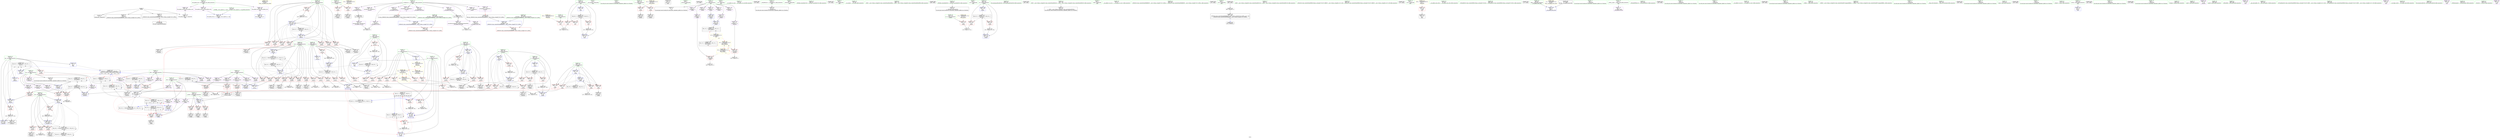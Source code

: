 digraph "SVFG" {
	label="SVFG";

	Node0x562df56ca120 [shape=record,color=grey,label="{NodeID: 0\nNullPtr}"];
	Node0x562df56ca120 -> Node0x562df56f8900[style=solid];
	Node0x562df56ca120 -> Node0x562df56f8a00[style=solid];
	Node0x562df56ca120 -> Node0x562df56f8ad0[style=solid];
	Node0x562df56ca120 -> Node0x562df5704ac0[style=solid];
	Node0x562df5735270 [shape=record,color=yellow,style=double,label="{NodeID: 526\nRETMU(2V_2)\npts\{99 \}\nFun[__cxx_global_array_dtor]}"];
	Node0x562df5724be0 [shape=record,color=black,label="{NodeID: 443\nMR_30V_3 = PHI(MR_30V_6, MR_30V_2, )\npts\{32 \}\n|{|<s3>30}}"];
	Node0x562df5724be0 -> Node0x562df56fea70[style=dashed];
	Node0x562df5724be0 -> Node0x562df5706690[style=dashed];
	Node0x562df5724be0 -> Node0x562df5706900[style=dashed];
	Node0x562df5724be0:s3 -> Node0x562df571f220[style=dashed,color=blue];
	Node0x562df5705990 [shape=record,color=blue,label="{NodeID: 277\n259\<--140\nj5\<--\n_Z5solvev\n}"];
	Node0x562df5705990 -> Node0x562df56faaa0[style=dashed];
	Node0x562df5705990 -> Node0x562df56fab70[style=dashed];
	Node0x562df5705990 -> Node0x562df56fac40[style=dashed];
	Node0x562df5705990 -> Node0x562df56fad10[style=dashed];
	Node0x562df5705990 -> Node0x562df5705cd0[style=dashed];
	Node0x562df5705990 -> Node0x562df5725fe0[style=dashed];
	Node0x562df56f9650 [shape=record,color=red,label="{NodeID: 194\n222\<--176\n\<--x\n_Z4initv\n}"];
	Node0x562df56f9650 -> Node0x562df56f5b20[style=solid];
	Node0x562df56f64e0 [shape=record,color=black,label="{NodeID: 111\n388\<--387\nidxprom47\<--\n_Z5solvev\n}"];
	Node0x562df56f45a0 [shape=record,color=green,label="{NodeID: 28\n28\<--30\nstack\<--stack_field_insensitive\nGlob }"];
	Node0x562df56f45a0 -> Node0x562df56fd180[style=solid];
	Node0x562df56f45a0 -> Node0x562df56fd250[style=solid];
	Node0x562df56f45a0 -> Node0x562df56fd320[style=solid];
	Node0x562df56f45a0 -> Node0x562df56fd3f0[style=solid];
	Node0x562df56f45a0 -> Node0x562df56fd4c0[style=solid];
	Node0x562df572d7e0 [shape=record,color=black,label="{NodeID: 471\nMR_6V_2 = PHI(MR_6V_1, MR_6V_4, )\npts\{12 \}\n|{<s0>8|<s1>19|<s2>19|<s3>19|<s4>19|<s5>20|<s6>20|<s7>20|<s8>20}}"];
	Node0x562df572d7e0:s0 -> Node0x562df57237e0[style=dashed,color=blue];
	Node0x562df572d7e0:s1 -> Node0x562df56fe8d0[style=dashed,color=blue];
	Node0x562df572d7e0:s2 -> Node0x562df56fe9a0[style=dashed,color=blue];
	Node0x562df572d7e0:s3 -> Node0x562df57061b0[style=dashed,color=blue];
	Node0x562df572d7e0:s4 -> Node0x562df572bee0[style=dashed,color=blue];
	Node0x562df572d7e0:s5 -> Node0x562df56fe8d0[style=dashed,color=blue];
	Node0x562df572d7e0:s6 -> Node0x562df56fe9a0[style=dashed,color=blue];
	Node0x562df572d7e0:s7 -> Node0x562df57061b0[style=dashed,color=blue];
	Node0x562df572d7e0:s8 -> Node0x562df572bee0[style=dashed,color=blue];
	Node0x562df56ffad0 [shape=record,color=black,label="{NodeID: 388\n81 = PHI(79, 82, )\n}"];
	Node0x562df56ffad0 -> Node0x562df56fe0b0[style=solid];
	Node0x562df56fad10 [shape=record,color=red,label="{NodeID: 222\n338\<--259\n\<--j5\n_Z5solvev\n}"];
	Node0x562df56fad10 -> Node0x562df570f0c0[style=solid];
	Node0x562df56fc7c0 [shape=record,color=purple,label="{NodeID: 139\n417\<--16\narrayidx63\<--_Z1sB5cxx11\n_Z5solvev\n|{<s0>21}}"];
	Node0x562df56fc7c0:s0 -> Node0x562df5750a00[style=solid,color=red];
	Node0x562df56f7010 [shape=record,color=green,label="{NodeID: 56\n255\<--256\ni\<--i_field_insensitive\n_Z5solvev\n}"];
	Node0x562df56f7010 -> Node0x562df56fa350[style=solid];
	Node0x562df56f7010 -> Node0x562df56fa420[style=solid];
	Node0x562df56f7010 -> Node0x562df56fa4f0[style=solid];
	Node0x562df56f7010 -> Node0x562df56fa5c0[style=solid];
	Node0x562df56f7010 -> Node0x562df56fa690[style=solid];
	Node0x562df56f7010 -> Node0x562df56fa760[style=solid];
	Node0x562df56f7010 -> Node0x562df5705650[style=solid];
	Node0x562df56f7010 -> Node0x562df5706aa0[style=solid];
	Node0x562df5710740 [shape=record,color=grey,label="{NodeID: 416\n410 = cmp(409, 344, )\n}"];
	Node0x562df57042b0 [shape=record,color=red,label="{NodeID: 250\n534\<--519\n\<--ii\nmain\n}"];
	Node0x562df57042b0 -> Node0x562df5711040[style=solid];
	Node0x562df56fdeb0 [shape=record,color=purple,label="{NodeID: 167\n587\<--49\nllvm.global_ctors_1\<--llvm.global_ctors\nGlob }"];
	Node0x562df56fdeb0 -> Node0x562df57049c0[style=solid];
	Node0x562df56f8a00 [shape=record,color=black,label="{NodeID: 84\n498\<--3\n\<--dummyVal\n_ZStltIcSt11char_traitsIcESaIcEEbRKNSt7__cxx1112basic_stringIT_T0_T1_EESA_\n}"];
	Node0x562df56e0430 [shape=record,color=green,label="{NodeID: 1\n7\<--1\n__dso_handle\<--dummyObj\nGlob }"];
	Node0x562df57250e0 [shape=record,color=black,label="{NodeID: 444\nMR_32V_2 = PHI(MR_32V_4, MR_32V_1, )\npts\{254 \}\n}"];
	Node0x562df57250e0 -> Node0x562df5705da0[style=dashed];
	Node0x562df5705a60 [shape=record,color=blue,label="{NodeID: 278\n261\<--140\nk\<--\n_Z5solvev\n}"];
	Node0x562df5705a60 -> Node0x562df56fade0[style=dashed];
	Node0x562df5705a60 -> Node0x562df56faeb0[style=dashed];
	Node0x562df5705a60 -> Node0x562df56faf80[style=dashed];
	Node0x562df5705a60 -> Node0x562df56fb050[style=dashed];
	Node0x562df5705a60 -> Node0x562df5705a60[style=dashed];
	Node0x562df5705a60 -> Node0x562df5705c00[style=dashed];
	Node0x562df5705a60 -> Node0x562df57264e0[style=dashed];
	Node0x562df56f9720 [shape=record,color=red,label="{NodeID: 195\n226\<--176\n\<--x\n_Z4initv\n}"];
	Node0x562df56f9720 -> Node0x562df56f5bf0[style=solid];
	Node0x562df56f65b0 [shape=record,color=black,label="{NodeID: 112\n391\<--390\nidxprom49\<--\n_Z5solvev\n}"];
	Node0x562df56f46a0 [shape=record,color=green,label="{NodeID: 29\n31\<--32\ntop\<--top_field_insensitive\nGlob }"];
	Node0x562df56f46a0 -> Node0x562df56fea70[style=solid];
	Node0x562df56f46a0 -> Node0x562df56feb40[style=solid];
	Node0x562df56f46a0 -> Node0x562df57047c0[style=solid];
	Node0x562df56f46a0 -> Node0x562df5705580[style=solid];
	Node0x562df56f46a0 -> Node0x562df5706690[style=solid];
	Node0x562df56f46a0 -> Node0x562df5706760[style=solid];
	Node0x562df56f46a0 -> Node0x562df5706900[style=solid];
	Node0x562df572dce0 [shape=record,color=black,label="{NodeID: 472\nMR_10V_2 = PHI(MR_10V_1, MR_10V_4, )\npts\{129 \}\n}"];
	Node0x562df5700070 [shape=record,color=black,label="{NodeID: 389\n104 = PHI(102, 105, )\n}"];
	Node0x562df5700070 -> Node0x562df56fe180[style=solid];
	Node0x562df56fade0 [shape=record,color=red,label="{NodeID: 223\n310\<--261\n\<--k\n_Z5solvev\n}"];
	Node0x562df56fade0 -> Node0x562df57111c0[style=solid];
	Node0x562df56fc890 [shape=record,color=purple,label="{NodeID: 140\n438\<--16\narrayidx75\<--_Z1sB5cxx11\n_Z5solvev\n}"];
	Node0x562df56f70e0 [shape=record,color=green,label="{NodeID: 57\n257\<--258\nj\<--j_field_insensitive\n_Z5solvev\n}"];
	Node0x562df56f70e0 -> Node0x562df56fa830[style=solid];
	Node0x562df56f70e0 -> Node0x562df56fa900[style=solid];
	Node0x562df56f70e0 -> Node0x562df56fa9d0[style=solid];
	Node0x562df56f70e0 -> Node0x562df5705720[style=solid];
	Node0x562df56f70e0 -> Node0x562df57058c0[style=solid];
	Node0x562df5750e20 [shape=record,color=black,label="{NodeID: 583\n483 = PHI(414, )\n0th arg _ZStltIcSt11char_traitsIcESaIcEEbRKNSt7__cxx1112basic_stringIT_T0_T1_EESA_ }"];
	Node0x562df5750e20 -> Node0x562df5706b70[style=solid];
	Node0x562df57108c0 [shape=record,color=grey,label="{NodeID: 417\n288 = cmp(286, 287, )\n}"];
	Node0x562df5704380 [shape=record,color=red,label="{NodeID: 251\n539\<--519\n\<--ii\nmain\n}"];
	Node0x562df56fdfb0 [shape=record,color=purple,label="{NodeID: 168\n588\<--49\nllvm.global_ctors_2\<--llvm.global_ctors\nGlob }"];
	Node0x562df56fdfb0 -> Node0x562df5704ac0[style=solid];
	Node0x562df56f8ad0 [shape=record,color=black,label="{NodeID: 85\n499\<--3\n\<--dummyVal\n_ZStltIcSt11char_traitsIcESaIcEEbRKNSt7__cxx1112basic_stringIT_T0_T1_EESA_\n|{<s0>25}}"];
	Node0x562df56f8ad0:s0 -> Node0x562df5754da0[style=solid,color=red];
	Node0x562df56dfb10 [shape=record,color=green,label="{NodeID: 2\n9\<--1\n\<--dummyObj\nCan only get source location for instruction, argument, global var or function.}"];
	Node0x562df57255e0 [shape=record,color=black,label="{NodeID: 445\nMR_34V_3 = PHI(MR_34V_4, MR_34V_2, )\npts\{256 \}\n}"];
	Node0x562df57255e0 -> Node0x562df56fa350[style=dashed];
	Node0x562df57255e0 -> Node0x562df56fa420[style=dashed];
	Node0x562df57255e0 -> Node0x562df56fa4f0[style=dashed];
	Node0x562df57255e0 -> Node0x562df56fa5c0[style=dashed];
	Node0x562df57255e0 -> Node0x562df56fa690[style=dashed];
	Node0x562df57255e0 -> Node0x562df56fa760[style=dashed];
	Node0x562df57255e0 -> Node0x562df5706aa0[style=dashed];
	Node0x562df5705b30 [shape=record,color=blue,label="{NodeID: 279\n329\<--326\narrayidx20\<--\n_Z5solvev\n}"];
	Node0x562df5705b30 -> Node0x562df572aae0[style=dashed];
	Node0x562df56f97f0 [shape=record,color=red,label="{NodeID: 196\n219\<--178\n\<--y\n_Z4initv\n}"];
	Node0x562df56f97f0 -> Node0x562df56f5a50[style=solid];
	Node0x562df56f6680 [shape=record,color=black,label="{NodeID: 113\n395\<--394\nidxprom51\<--\n_Z5solvev\n}"];
	Node0x562df56f47a0 [shape=record,color=green,label="{NodeID: 30\n33\<--35\nlist\<--list_field_insensitive\nGlob }"];
	Node0x562df56f47a0 -> Node0x562df56f8e70[style=solid];
	Node0x562df56f47a0 -> Node0x562df56fd590[style=solid];
	Node0x562df56f47a0 -> Node0x562df56fd660[style=solid];
	Node0x562df56f47a0 -> Node0x562df56fd730[style=solid];
	Node0x562df56f47a0 -> Node0x562df56fd800[style=solid];
	Node0x562df56f47a0 -> Node0x562df56fd8d0[style=solid];
	Node0x562df572e1e0 [shape=record,color=black,label="{NodeID: 473\nMR_14V_2 = PHI(MR_14V_1, MR_14V_4, )\npts\{240000 \}\n|{<s0>8|<s1>19|<s2>19|<s3>20|<s4>20}}"];
	Node0x562df572e1e0:s0 -> Node0x562df57241e0[style=dashed,color=blue];
	Node0x562df572e1e0:s1 -> Node0x562df5706280[style=dashed,color=blue];
	Node0x562df572e1e0:s2 -> Node0x562df572cde0[style=dashed,color=blue];
	Node0x562df572e1e0:s3 -> Node0x562df5706280[style=dashed,color=blue];
	Node0x562df572e1e0:s4 -> Node0x562df572cde0[style=dashed,color=blue];
	Node0x562df5700610 [shape=record,color=grey,label="{NodeID: 390\n139 = Binary(138, 140, )\n}"];
	Node0x562df5700610 -> Node0x562df5704d60[style=solid];
	Node0x562df56faeb0 [shape=record,color=red,label="{NodeID: 224\n320\<--261\n\<--k\n_Z5solvev\n}"];
	Node0x562df56faeb0 -> Node0x562df56f6000[style=solid];
	Node0x562df56fc960 [shape=record,color=purple,label="{NodeID: 141\n133\<--22\narrayidx\<--chk\n_Z3dfsi\n}"];
	Node0x562df56fc960 -> Node0x562df56ff290[style=solid];
	Node0x562df56f71b0 [shape=record,color=green,label="{NodeID: 58\n259\<--260\nj5\<--j5_field_insensitive\n_Z5solvev\n}"];
	Node0x562df56f71b0 -> Node0x562df56faaa0[style=solid];
	Node0x562df56f71b0 -> Node0x562df56fab70[style=solid];
	Node0x562df56f71b0 -> Node0x562df56fac40[style=solid];
	Node0x562df56f71b0 -> Node0x562df56fad10[style=solid];
	Node0x562df56f71b0 -> Node0x562df5705990[style=solid];
	Node0x562df56f71b0 -> Node0x562df5705cd0[style=solid];
	Node0x562df5750a00 [shape=record,color=black,label="{NodeID: 584\n484 = PHI(417, )\n1st arg _ZStltIcSt11char_traitsIcESaIcEEbRKNSt7__cxx1112basic_stringIT_T0_T1_EESA_ }"];
	Node0x562df5750a00 -> Node0x562df5706c40[style=solid];
	Node0x562df5710a40 [shape=record,color=grey,label="{NodeID: 418\n192 = cmp(190, 191, )\n}"];
	Node0x562df5704450 [shape=record,color=red,label="{NodeID: 252\n546\<--519\n\<--ii\nmain\n}"];
	Node0x562df5704450 -> Node0x562df570edc0[style=solid];
	Node0x562df56fe0b0 [shape=record,color=purple,label="{NodeID: 169\n82\<--81\narrayctor.next\<--arrayctor.cur\n__cxx_global_var_init.1\n}"];
	Node0x562df56fe0b0 -> Node0x562df56ffad0[style=solid];
	Node0x562df56fe0b0 -> Node0x562df5710140[style=solid];
	Node0x562df56f8ba0 [shape=record,color=black,label="{NodeID: 86\n514\<--9\nmain_ret\<--\nmain\n}"];
	Node0x562df56dfba0 [shape=record,color=green,label="{NodeID: 3\n36\<--1\n_ZSt3cin\<--dummyObj\nGlob }"];
	Node0x562df5725ae0 [shape=record,color=black,label="{NodeID: 446\nMR_36V_2 = PHI(MR_36V_6, MR_36V_1, )\npts\{258 \}\n}"];
	Node0x562df5725ae0 -> Node0x562df5705720[style=dashed];
	Node0x562df5725ae0 -> Node0x562df5725ae0[style=dashed];
	Node0x562df5705c00 [shape=record,color=blue,label="{NodeID: 280\n261\<--334\nk\<--inc22\n_Z5solvev\n}"];
	Node0x562df5705c00 -> Node0x562df56fade0[style=dashed];
	Node0x562df5705c00 -> Node0x562df56faeb0[style=dashed];
	Node0x562df5705c00 -> Node0x562df56faf80[style=dashed];
	Node0x562df5705c00 -> Node0x562df56fb050[style=dashed];
	Node0x562df5705c00 -> Node0x562df5705a60[style=dashed];
	Node0x562df5705c00 -> Node0x562df5705c00[style=dashed];
	Node0x562df5705c00 -> Node0x562df57264e0[style=dashed];
	Node0x562df56f98c0 [shape=record,color=red,label="{NodeID: 197\n229\<--178\n\<--y\n_Z4initv\n}"];
	Node0x562df56f98c0 -> Node0x562df56f5cc0[style=solid];
	Node0x562df56f6750 [shape=record,color=black,label="{NodeID: 114\n413\<--412\nidxprom60\<--\n_Z5solvev\n}"];
	Node0x562df56f48a0 [shape=record,color=green,label="{NodeID: 31\n49\<--53\nllvm.global_ctors\<--llvm.global_ctors_field_insensitive\nGlob }"];
	Node0x562df56f48a0 -> Node0x562df56fddb0[style=solid];
	Node0x562df56f48a0 -> Node0x562df56fdeb0[style=solid];
	Node0x562df56f48a0 -> Node0x562df56fdfb0[style=solid];
	Node0x562df5700790 [shape=record,color=grey,label="{NodeID: 391\n452 = Binary(451, 140, )\n}"];
	Node0x562df5700790 -> Node0x562df56fb780[style=solid];
	Node0x562df5700790 -> Node0x562df5706760[style=solid];
	Node0x562df56faf80 [shape=record,color=red,label="{NodeID: 225\n327\<--261\n\<--k\n_Z5solvev\n}"];
	Node0x562df56faf80 -> Node0x562df56f60d0[style=solid];
	Node0x562df56fca30 [shape=record,color=purple,label="{NodeID: 142\n144\<--22\narrayidx2\<--chk\n_Z3dfsi\n}"];
	Node0x562df56fca30 -> Node0x562df5704e30[style=solid];
	Node0x562df56f7280 [shape=record,color=green,label="{NodeID: 59\n261\<--262\nk\<--k_field_insensitive\n_Z5solvev\n}"];
	Node0x562df56f7280 -> Node0x562df56fade0[style=solid];
	Node0x562df56f7280 -> Node0x562df56faeb0[style=solid];
	Node0x562df56f7280 -> Node0x562df56faf80[style=solid];
	Node0x562df56f7280 -> Node0x562df56fb050[style=solid];
	Node0x562df56f7280 -> Node0x562df5705a60[style=solid];
	Node0x562df56f7280 -> Node0x562df5705c00[style=solid];
	Node0x562df57538c0 [shape=record,color=black,label="{NodeID: 585\n61 = PHI()\n}"];
	Node0x562df5710bc0 [shape=record,color=grey,label="{NodeID: 419\n279 = cmp(277, 278, )\n}"];
	Node0x562df5704520 [shape=record,color=red,label="{NodeID: 253\n591\<--590\ndummyVal\<--offset_0\n_Z5solvev\n}"];
	Node0x562df5704520 -> Node0x562df5705f40[style=solid];
	Node0x562df56fe180 [shape=record,color=purple,label="{NodeID: 170\n105\<--104\narraydestroy.element\<--arraydestroy.elementPast\n__cxx_global_array_dtor\n}"];
	Node0x562df56fe180 -> Node0x562df5700070[style=solid];
	Node0x562df56fe180 -> Node0x562df570ffc0[style=solid];
	Node0x562df56f8c70 [shape=record,color=black,label="{NodeID: 87\n14\<--13\n\<--a\nCan only get source location for instruction, argument, global var or function.}"];
	Node0x562df56dfc30 [shape=record,color=green,label="{NodeID: 4\n37\<--1\n.str\<--dummyObj\nGlob }"];
	Node0x562df5725fe0 [shape=record,color=black,label="{NodeID: 447\nMR_38V_2 = PHI(MR_38V_3, MR_38V_1, )\npts\{260 \}\n}"];
	Node0x562df5725fe0 -> Node0x562df5705990[style=dashed];
	Node0x562df5725fe0 -> Node0x562df5725fe0[style=dashed];
	Node0x562df5705cd0 [shape=record,color=blue,label="{NodeID: 281\n259\<--339\nj5\<--inc25\n_Z5solvev\n}"];
	Node0x562df5705cd0 -> Node0x562df56faaa0[style=dashed];
	Node0x562df5705cd0 -> Node0x562df56fab70[style=dashed];
	Node0x562df5705cd0 -> Node0x562df56fac40[style=dashed];
	Node0x562df5705cd0 -> Node0x562df56fad10[style=dashed];
	Node0x562df5705cd0 -> Node0x562df5705cd0[style=dashed];
	Node0x562df5705cd0 -> Node0x562df5725fe0[style=dashed];
	Node0x562df56f9990 [shape=record,color=red,label="{NodeID: 198\n190\<--180\n\<--i\n_Z4initv\n}"];
	Node0x562df56f9990 -> Node0x562df5710a40[style=solid];
	Node0x562df56f6820 [shape=record,color=black,label="{NodeID: 115\n416\<--415\nidxprom62\<--\n_Z5solvev\n}"];
	Node0x562df56f49a0 [shape=record,color=green,label="{NodeID: 32\n54\<--55\n__cxx_global_var_init\<--__cxx_global_var_init_field_insensitive\n}"];
	Node0x562df5700910 [shape=record,color=grey,label="{NodeID: 392\n167 = Binary(166, 140, )\n}"];
	Node0x562df5700910 -> Node0x562df5704fd0[style=solid];
	Node0x562df56fb050 [shape=record,color=red,label="{NodeID: 226\n333\<--261\n\<--k\n_Z5solvev\n}"];
	Node0x562df56fb050 -> Node0x562df5701210[style=solid];
	Node0x562df56fcb00 [shape=record,color=purple,label="{NodeID: 143\n363\<--22\n\<--chk\n_Z5solvev\n}"];
	Node0x562df56f7350 [shape=record,color=green,label="{NodeID: 60\n263\<--264\nj28\<--j28_field_insensitive\n_Z5solvev\n}"];
	Node0x562df56f7350 -> Node0x562df56fb120[style=solid];
	Node0x562df56f7350 -> Node0x562df56fb1f0[style=solid];
	Node0x562df56f7350 -> Node0x562df56fb2c0[style=solid];
	Node0x562df56f7350 -> Node0x562df56fb390[style=solid];
	Node0x562df56f7350 -> Node0x562df5703380[style=solid];
	Node0x562df56f7350 -> Node0x562df5703410[style=solid];
	Node0x562df56f7350 -> Node0x562df57034e0[style=solid];
	Node0x562df56f7350 -> Node0x562df57035b0[style=solid];
	Node0x562df56f7350 -> Node0x562df5705e70[style=solid];
	Node0x562df56f7350 -> Node0x562df57064f0[style=solid];
	Node0x562df57539c0 [shape=record,color=black,label="{NodeID: 586\n90 = PHI()\n}"];
	Node0x562df5710d40 [shape=record,color=grey,label="{NodeID: 420\n282 = cmp(281, 9, )\n}"];
	Node0x562df57045f0 [shape=record,color=blue,label="{NodeID: 254\n8\<--9\nn\<--\nGlob }"];
	Node0x562df57045f0 -> Node0x562df5733e60[style=dashed];
	Node0x562df56fe250 [shape=record,color=red,label="{NodeID: 171\n150\<--8\n\<--n\n_Z3dfsi\n}"];
	Node0x562df56fe250 -> Node0x562df570f840[style=solid];
	Node0x562df56f8d70 [shape=record,color=black,label="{NodeID: 88\n20\<--19\n\<--_Z3ansB5cxx11\nCan only get source location for instruction, argument, global var or function.}"];
	Node0x562df56dfcc0 [shape=record,color=green,label="{NodeID: 5\n39\<--1\n_ZSt4cout\<--dummyObj\nGlob }"];
	Node0x562df57264e0 [shape=record,color=black,label="{NodeID: 448\nMR_40V_2 = PHI(MR_40V_3, MR_40V_1, )\npts\{262 \}\n}"];
	Node0x562df57264e0 -> Node0x562df5705a60[style=dashed];
	Node0x562df57264e0 -> Node0x562df57264e0[style=dashed];
	Node0x562df5705da0 [shape=record,color=blue,label="{NodeID: 282\n253\<--344\nbest\<--\n_Z5solvev\n}"];
	Node0x562df5705da0 -> Node0x562df56f9da0[style=dashed];
	Node0x562df5705da0 -> Node0x562df56f9e70[style=dashed];
	Node0x562df5705da0 -> Node0x562df56f9f40[style=dashed];
	Node0x562df5705da0 -> Node0x562df56fa010[style=dashed];
	Node0x562df5705da0 -> Node0x562df56fa0e0[style=dashed];
	Node0x562df5705da0 -> Node0x562df56fa1b0[style=dashed];
	Node0x562df5705da0 -> Node0x562df56fa280[style=dashed];
	Node0x562df5705da0 -> Node0x562df5706420[style=dashed];
	Node0x562df5705da0 -> Node0x562df57250e0[style=dashed];
	Node0x562df5705da0 -> Node0x562df572c3e0[style=dashed];
	Node0x562df56f9a60 [shape=record,color=red,label="{NodeID: 199\n194\<--180\n\<--i\n_Z4initv\n}"];
	Node0x562df56f9a60 -> Node0x562df56f5980[style=solid];
	Node0x562df56fb510 [shape=record,color=black,label="{NodeID: 116\n433\<--432\nidxprom72\<--\n_Z5solvev\n}"];
	Node0x562df56f4aa0 [shape=record,color=green,label="{NodeID: 33\n58\<--59\n_ZNSt8ios_base4InitC1Ev\<--_ZNSt8ios_base4InitC1Ev_field_insensitive\n}"];
	Node0x562df5700a90 [shape=record,color=grey,label="{NodeID: 393\n385 = Binary(384, 344, )\n}"];
	Node0x562df5700a90 -> Node0x562df57061b0[style=solid];
	Node0x562df56fb120 [shape=record,color=red,label="{NodeID: 227\n347\<--263\n\<--j28\n_Z5solvev\n}"];
	Node0x562df56fb120 -> Node0x562df5710ec0[style=solid];
	Node0x562df56fcbd0 [shape=record,color=purple,label="{NodeID: 144\n392\<--22\narrayidx50\<--chk\n_Z5solvev\n}"];
	Node0x562df56fcbd0 -> Node0x562df5706280[style=solid];
	Node0x562df56f7420 [shape=record,color=green,label="{NodeID: 61\n265\<--266\nk41\<--k41_field_insensitive\n_Z5solvev\n}"];
	Node0x562df56f7420 -> Node0x562df5703680[style=solid];
	Node0x562df56f7420 -> Node0x562df5703750[style=solid];
	Node0x562df56f7420 -> Node0x562df5703820[style=solid];
	Node0x562df56f7420 -> Node0x562df57038f0[style=solid];
	Node0x562df56f7420 -> Node0x562df57060e0[style=solid];
	Node0x562df56f7420 -> Node0x562df5706350[style=solid];
	Node0x562df5753ac0 [shape=record,color=black,label="{NodeID: 587\n119 = PHI()\n}"];
	Node0x562df5710ec0 [shape=record,color=grey,label="{NodeID: 421\n349 = cmp(347, 348, )\n}"];
	Node0x562df57046c0 [shape=record,color=blue,label="{NodeID: 255\n11\<--9\ntot\<--\nGlob }"];
	Node0x562df57046c0 -> Node0x562df571f220[style=dashed];
	Node0x562df56fe320 [shape=record,color=red,label="{NodeID: 172\n191\<--8\n\<--n\n_Z4initv\n}"];
	Node0x562df56fe320 -> Node0x562df5710a40[style=solid];
	Node0x562df56f8e70 [shape=record,color=black,label="{NodeID: 89\n34\<--33\n\<--list\nCan only get source location for instruction, argument, global var or function.}"];
	Node0x562df56dfd50 [shape=record,color=green,label="{NodeID: 6\n40\<--1\n.str.3\<--dummyObj\nGlob }"];
	Node0x562df57269e0 [shape=record,color=black,label="{NodeID: 449\nMR_42V_2 = PHI(MR_42V_4, MR_42V_1, )\npts\{264 \}\n}"];
	Node0x562df57269e0 -> Node0x562df5705e70[style=dashed];
	Node0x562df5705e70 [shape=record,color=blue,label="{NodeID: 283\n263\<--140\nj28\<--\n_Z5solvev\n}"];
	Node0x562df5705e70 -> Node0x562df56fb120[style=dashed];
	Node0x562df5705e70 -> Node0x562df56fb1f0[style=dashed];
	Node0x562df5705e70 -> Node0x562df56fb2c0[style=dashed];
	Node0x562df5705e70 -> Node0x562df56fb390[style=dashed];
	Node0x562df5705e70 -> Node0x562df5703380[style=dashed];
	Node0x562df5705e70 -> Node0x562df5703410[style=dashed];
	Node0x562df5705e70 -> Node0x562df57034e0[style=dashed];
	Node0x562df5705e70 -> Node0x562df57035b0[style=dashed];
	Node0x562df5705e70 -> Node0x562df57064f0[style=dashed];
	Node0x562df5705e70 -> Node0x562df57269e0[style=dashed];
	Node0x562df56f9b30 [shape=record,color=red,label="{NodeID: 200\n201\<--180\n\<--i\n_Z4initv\n}"];
	Node0x562df56f9b30 -> Node0x562df5700f10[style=solid];
	Node0x562df56fb5e0 [shape=record,color=black,label="{NodeID: 117\n437\<--436\nidxprom74\<--\n_Z5solvev\n}"];
	Node0x562df56f4ba0 [shape=record,color=green,label="{NodeID: 34\n64\<--65\n__cxa_atexit\<--__cxa_atexit_field_insensitive\n}"];
	Node0x562df5700c10 [shape=record,color=grey,label="{NodeID: 394\n465 = Binary(464, 140, )\n}"];
	Node0x562df5700c10 -> Node0x562df5706aa0[style=solid];
	Node0x562df56fb1f0 [shape=record,color=red,label="{NodeID: 228\n351\<--263\n\<--j28\n_Z5solvev\n}"];
	Node0x562df56fb1f0 -> Node0x562df56f61a0[style=solid];
	Node0x562df56fcca0 [shape=record,color=purple,label="{NodeID: 145\n589\<--22\noffset_0\<--chk\n}"];
	Node0x562df56fcca0 -> Node0x562df5705f40[style=solid];
	Node0x562df56f74f0 [shape=record,color=green,label="{NodeID: 62\n269\<--270\n_ZNSt7__cxx1112basic_stringIcSt11char_traitsIcESaIcEEaSEPKc\<--_ZNSt7__cxx1112basic_stringIcSt11char_traitsIcESaIcEEaSEPKc_field_insensitive\n}"];
	Node0x562df5753bc0 [shape=record,color=black,label="{NodeID: 588\n468 = PHI()\n}"];
	Node0x562df5711040 [shape=record,color=grey,label="{NodeID: 422\n536 = cmp(534, 535, )\n}"];
	Node0x562df57047c0 [shape=record,color=blue,label="{NodeID: 256\n31\<--9\ntop\<--\nGlob }"];
	Node0x562df57047c0 -> Node0x562df571f220[style=dashed];
	Node0x562df56fe3f0 [shape=record,color=red,label="{NodeID: 173\n278\<--8\n\<--n\n_Z5solvev\n}"];
	Node0x562df56fe3f0 -> Node0x562df5710bc0[style=solid];
	Node0x562df56f8f70 [shape=record,color=black,label="{NodeID: 90\n62\<--63\n\<--_ZNSt8ios_base4InitD1Ev\nCan only get source location for instruction, argument, global var or function.}"];
	Node0x562df56f3460 [shape=record,color=green,label="{NodeID: 7\n42\<--1\n.str.4\<--dummyObj\nGlob }"];
	Node0x562df5726ee0 [shape=record,color=black,label="{NodeID: 450\nMR_44V_2 = PHI(MR_44V_3, MR_44V_1, )\npts\{266 \}\n}"];
	Node0x562df5726ee0 -> Node0x562df57060e0[style=dashed];
	Node0x562df5726ee0 -> Node0x562df5726ee0[style=dashed];
	Node0x562df5726ee0 -> Node0x562df572c8e0[style=dashed];
	Node0x562df5705f40 [shape=record,color=blue, style = dotted,label="{NodeID: 284\n589\<--591\noffset_0\<--dummyVal\n_Z5solvev\n|{<s0>19|<s1>19|<s2>19}}"];
	Node0x562df5705f40:s0 -> Node0x562df56ff290[style=dashed,color=red];
	Node0x562df5705f40:s1 -> Node0x562df5704e30[style=dashed,color=red];
	Node0x562df5705f40:s2 -> Node0x562df572e1e0[style=dashed,color=red];
	Node0x562df56f9c00 [shape=record,color=red,label="{NodeID: 201\n213\<--182\n\<--i3\n_Z4initv\n}"];
	Node0x562df56f9c00 -> Node0x562df57105c0[style=solid];
	Node0x562df56fb6b0 [shape=record,color=black,label="{NodeID: 118\n446\<--445\nidxprom79\<--\n_Z5solvev\n}"];
	Node0x562df56f4ca0 [shape=record,color=green,label="{NodeID: 35\n63\<--69\n_ZNSt8ios_base4InitD1Ev\<--_ZNSt8ios_base4InitD1Ev_field_insensitive\n}"];
	Node0x562df56f4ca0 -> Node0x562df56f8f70[style=solid];
	Node0x562df5700d90 [shape=record,color=grey,label="{NodeID: 395\n296 = Binary(295, 140, )\n}"];
	Node0x562df5700d90 -> Node0x562df57058c0[style=solid];
	Node0x562df56fb2c0 [shape=record,color=red,label="{NodeID: 229\n357\<--263\n\<--j28\n_Z5solvev\n}"];
	Node0x562df56fb2c0 -> Node0x562df56f6340[style=solid];
	Node0x562df56fcd70 [shape=record,color=purple,label="{NodeID: 146\n271\<--25\n\<--chk2\n_Z5solvev\n}"];
	Node0x562df56f75f0 [shape=record,color=green,label="{NodeID: 63\n366\<--367\nllvm.memcpy.p0i8.p0i8.i64\<--llvm.memcpy.p0i8.p0i8.i64_field_insensitive\n}"];
	Node0x562df5753cc0 [shape=record,color=black,label="{NodeID: 589\n184 = PHI()\n}"];
	Node0x562df5733560 [shape=record,color=yellow,style=double,label="{NodeID: 506\n12V_1 = ENCHI(MR_12V_0)\npts\{150000 \}\nFun[_Z5solvev]|{|<s1>19|<s2>20}}"];
	Node0x562df5733560 -> Node0x562df5703a90[style=dashed];
	Node0x562df5733560:s1 -> Node0x562df5732350[style=dashed,color=red];
	Node0x562df5733560:s2 -> Node0x562df5732350[style=dashed,color=red];
	Node0x562df57111c0 [shape=record,color=grey,label="{NodeID: 423\n312 = cmp(310, 311, )\n}"];
	Node0x562df57048c0 [shape=record,color=blue,label="{NodeID: 257\n586\<--50\nllvm.global_ctors_0\<--\nGlob }"];
	Node0x562df56fe4c0 [shape=record,color=red,label="{NodeID: 174\n287\<--8\n\<--n\n_Z5solvev\n}"];
	Node0x562df56fe4c0 -> Node0x562df57108c0[style=solid];
	Node0x562df56f9070 [shape=record,color=black,label="{NodeID: 91\n120\<--107\n\<--_ZNSt7__cxx1112basic_stringIcSt11char_traitsIcESaIcEED1Ev\nCan only get source location for instruction, argument, global var or function.}"];
	Node0x562df56f34f0 [shape=record,color=green,label="{NodeID: 8\n44\<--1\nstdin\<--dummyObj\nGlob }"];
	Node0x562df57273e0 [shape=record,color=black,label="{NodeID: 451\nMR_14V_2 = PHI(MR_14V_3, MR_14V_1, )\npts\{240000 \}\n|{|<s3>30}}"];
	Node0x562df57273e0 -> Node0x562df5705f40[style=dashed];
	Node0x562df57273e0 -> Node0x562df57273e0[style=dashed];
	Node0x562df57273e0 -> Node0x562df572cde0[style=dashed];
	Node0x562df57273e0:s3 -> Node0x562df571f220[style=dashed,color=blue];
	Node0x562df5706010 [shape=record,color=blue,label="{NodeID: 285\n11\<--368\ntot\<--\n_Z5solvev\n|{<s0>19|<s1>19|<s2>19}}"];
	Node0x562df5706010:s0 -> Node0x562df56fe800[style=dashed,color=red];
	Node0x562df5706010:s1 -> Node0x562df5704d60[style=dashed,color=red];
	Node0x562df5706010:s2 -> Node0x562df572d7e0[style=dashed,color=red];
	Node0x562df56f9cd0 [shape=record,color=red,label="{NodeID: 202\n234\<--182\n\<--i3\n_Z4initv\n}"];
	Node0x562df56f9cd0 -> Node0x562df570ef40[style=solid];
	Node0x562df56fb780 [shape=record,color=black,label="{NodeID: 119\n454\<--452\nidxprom82\<--inc81\n_Z5solvev\n}"];
	Node0x562df56f4da0 [shape=record,color=green,label="{NodeID: 36\n76\<--77\n__cxx_global_var_init.1\<--__cxx_global_var_init.1_field_insensitive\n}"];
	Node0x562df5700f10 [shape=record,color=grey,label="{NodeID: 396\n202 = Binary(201, 140, )\n}"];
	Node0x562df5700f10 -> Node0x562df5705170[style=solid];
	Node0x562df56fb390 [shape=record,color=red,label="{NodeID: 230\n370\<--263\n\<--j28\n_Z5solvev\n|{<s0>19}}"];
	Node0x562df56fb390:s0 -> Node0x562df5754900[style=solid,color=red];
	Node0x562df56fce40 [shape=record,color=purple,label="{NodeID: 147\n353\<--25\narrayidx33\<--chk2\n_Z5solvev\n}"];
	Node0x562df56fce40 -> Node0x562df5703b60[style=solid];
	Node0x562df56f76f0 [shape=record,color=green,label="{NodeID: 64\n419\<--420\n_ZStltIcSt11char_traitsIcESaIcEEbRKNSt7__cxx1112basic_stringIT_T0_T1_EESA_\<--_ZStltIcSt11char_traitsIcESaIcEEbRKNSt7__cxx1112basic_stringIT_T0_T1_EESA__field_insensitive\n}"];
	Node0x562df5753e20 [shape=record,color=black,label="{NodeID: 590\n187 = PHI()\n}"];
	Node0x562df56d3760 [shape=record,color=black,label="{NodeID: 424\nMR_65V_3 = PHI(MR_65V_4, MR_65V_2, )\npts\{520 \}\n}"];
	Node0x562df56d3760 -> Node0x562df57042b0[style=dashed];
	Node0x562df56d3760 -> Node0x562df5704380[style=dashed];
	Node0x562df56d3760 -> Node0x562df5704450[style=dashed];
	Node0x562df56d3760 -> Node0x562df5706eb0[style=dashed];
	Node0x562df57049c0 [shape=record,color=blue,label="{NodeID: 258\n587\<--51\nllvm.global_ctors_1\<--_GLOBAL__sub_I_angwuy_2_1.cpp\nGlob }"];
	Node0x562df56fe590 [shape=record,color=red,label="{NodeID: 175\n311\<--8\n\<--n\n_Z5solvev\n}"];
	Node0x562df56fe590 -> Node0x562df57111c0[style=solid];
	Node0x562df56f9170 [shape=record,color=black,label="{NodeID: 92\n132\<--131\nidxprom\<--\n_Z3dfsi\n}"];
	Node0x562df56f3580 [shape=record,color=green,label="{NodeID: 9\n45\<--1\n.str.5\<--dummyObj\nGlob }"];
	Node0x562df57278e0 [shape=record,color=black,label="{NodeID: 452\nMR_48V_2 = PHI(MR_48V_3, MR_48V_1, )\npts\{270000 \}\n|{|<s3>30}}"];
	Node0x562df57278e0 -> Node0x562df5703b60[style=dashed];
	Node0x562df57278e0 -> Node0x562df5704520[style=dashed];
	Node0x562df57278e0 -> Node0x562df57065c0[style=dashed];
	Node0x562df57278e0:s3 -> Node0x562df571f220[style=dashed,color=blue];
	Node0x562df57060e0 [shape=record,color=blue,label="{NodeID: 286\n265\<--378\nk41\<--\n_Z5solvev\n}"];
	Node0x562df57060e0 -> Node0x562df5703680[style=dashed];
	Node0x562df57060e0 -> Node0x562df5703750[style=dashed];
	Node0x562df57060e0 -> Node0x562df5703820[style=dashed];
	Node0x562df57060e0 -> Node0x562df57038f0[style=dashed];
	Node0x562df57060e0 -> Node0x562df5706350[style=dashed];
	Node0x562df57060e0 -> Node0x562df572c8e0[style=dashed];
	Node0x562df56f9da0 [shape=record,color=red,label="{NodeID: 203\n409\<--253\n\<--best\n_Z5solvev\n}"];
	Node0x562df56f9da0 -> Node0x562df5710740[style=solid];
	Node0x562df56fb850 [shape=record,color=black,label="{NodeID: 120\n482\<--496\n_ZStltIcSt11char_traitsIcESaIcEEbRKNSt7__cxx1112basic_stringIT_T0_T1_EESA__ret\<--cmp\n_ZStltIcSt11char_traitsIcESaIcEEbRKNSt7__cxx1112basic_stringIT_T0_T1_EESA_\n|{<s0>21}}"];
	Node0x562df56fb850:s0 -> Node0x562df57543f0[style=solid,color=blue];
	Node0x562df56f4ea0 [shape=record,color=green,label="{NodeID: 37\n84\<--85\n_ZNSt7__cxx1112basic_stringIcSt11char_traitsIcESaIcEEC1Ev\<--_ZNSt7__cxx1112basic_stringIcSt11char_traitsIcESaIcEEC1Ev_field_insensitive\n}"];
	Node0x562df5701090 [shape=record,color=grey,label="{NodeID: 397\n429 = Binary(428, 140, )\n}"];
	Node0x562df5701090 -> Node0x562df57064f0[style=solid];
	Node0x562df5703380 [shape=record,color=red,label="{NodeID: 231\n375\<--263\n\<--j28\n_Z5solvev\n}"];
	Node0x562df5703380 -> Node0x562df56f6410[style=solid];
	Node0x562df56fcf10 [shape=record,color=purple,label="{NodeID: 148\n364\<--25\n\<--chk2\n_Z5solvev\n}"];
	Node0x562df56f77f0 [shape=record,color=green,label="{NodeID: 65\n440\<--441\n_ZStlsIcSt11char_traitsIcESaIcEERSt13basic_ostreamIT_T0_ES7_RKNSt7__cxx1112basic_stringIS4_S5_T1_EE\<--_ZStlsIcSt11char_traitsIcESaIcEERSt13basic_ostreamIT_T0_ES7_RKNSt7__cxx1112basic_stringIS4_S5_T1_EE_field_insensitive\n}"];
	Node0x562df5753ef0 [shape=record,color=black,label="{NodeID: 591\n197 = PHI()\n}"];
	Node0x562df56d3c60 [shape=record,color=black,label="{NodeID: 425\nMR_12V_2 = PHI(MR_12V_3, MR_12V_1, )\npts\{150000 \}\n|{<s0>28}}"];
	Node0x562df56d3c60:s0 -> Node0x562df5721ee0[style=dashed,color=red];
	Node0x562df5704ac0 [shape=record,color=blue, style = dotted,label="{NodeID: 259\n588\<--3\nllvm.global_ctors_2\<--dummyVal\nGlob }"];
	Node0x562df56fe660 [shape=record,color=red,label="{NodeID: 176\n348\<--8\n\<--n\n_Z5solvev\n}"];
	Node0x562df56fe660 -> Node0x562df5710ec0[style=solid];
	Node0x562df56f9240 [shape=record,color=black,label="{NodeID: 93\n135\<--134\ntobool\<--\n_Z3dfsi\n}"];
	Node0x562df56f3610 [shape=record,color=green,label="{NodeID: 10\n47\<--1\n.str.6\<--dummyObj\nGlob }"];
	Node0x562df5727de0 [shape=record,color=black,label="{NodeID: 453\nMR_50V_2 = PHI(MR_50V_4, MR_50V_1, )\npts\{300000 \}\n|{|<s5>30}}"];
	Node0x562df5727de0 -> Node0x562df57039c0[style=dashed];
	Node0x562df5727de0 -> Node0x562df5703dd0[style=dashed];
	Node0x562df5727de0 -> Node0x562df5703ea0[style=dashed];
	Node0x562df5727de0 -> Node0x562df5706830[style=dashed];
	Node0x562df5727de0 -> Node0x562df57069d0[style=dashed];
	Node0x562df5727de0:s5 -> Node0x562df571f220[style=dashed,color=blue];
	Node0x562df57061b0 [shape=record,color=blue,label="{NodeID: 287\n11\<--385\ntot\<--dec\n_Z5solvev\n|{<s0>20|<s1>20|<s2>20}}"];
	Node0x562df57061b0:s0 -> Node0x562df56fe800[style=dashed,color=red];
	Node0x562df57061b0:s1 -> Node0x562df5704d60[style=dashed,color=red];
	Node0x562df57061b0:s2 -> Node0x562df572d7e0[style=dashed,color=red];
	Node0x562df56f9e70 [shape=record,color=red,label="{NodeID: 204\n415\<--253\n\<--best\n_Z5solvev\n}"];
	Node0x562df56f9e70 -> Node0x562df56f6820[style=solid];
	Node0x562df56fb920 [shape=record,color=black,label="{NodeID: 121\n525\<--522\ncall\<--\nmain\n}"];
	Node0x562df56f4fa0 [shape=record,color=green,label="{NodeID: 38\n91\<--92\n__cxx_global_array_dtor\<--__cxx_global_array_dtor_field_insensitive\n}"];
	Node0x562df5701210 [shape=record,color=grey,label="{NodeID: 398\n334 = Binary(333, 140, )\n}"];
	Node0x562df5701210 -> Node0x562df5705c00[style=solid];
	Node0x562df5703410 [shape=record,color=red,label="{NodeID: 232\n412\<--263\n\<--j28\n_Z5solvev\n}"];
	Node0x562df5703410 -> Node0x562df56f6750[style=solid];
	Node0x562df56fcfe0 [shape=record,color=purple,label="{NodeID: 149\n434\<--25\narrayidx73\<--chk2\n_Z5solvev\n}"];
	Node0x562df56fcfe0 -> Node0x562df57065c0[style=solid];
	Node0x562df56f78f0 [shape=record,color=green,label="{NodeID: 66\n469\<--470\n_ZSt4endlIcSt11char_traitsIcEERSt13basic_ostreamIT_T0_ES6_\<--_ZSt4endlIcSt11char_traitsIcEERSt13basic_ostreamIT_T0_ES6__field_insensitive\n}"];
	Node0x562df5753fc0 [shape=record,color=black,label="{NodeID: 592\n217 = PHI()\n}"];
	Node0x562df571f220 [shape=record,color=black,label="{NodeID: 426\nMR_68V_2 = PHI(MR_68V_3, MR_68V_1, )\npts\{12 32 240000 270000 300000 350000 \}\n|{<s0>30|<s1>30|<s2>30|<s3>30|<s4>30|<s5>30}}"];
	Node0x562df571f220:s0 -> Node0x562df5705580[style=dashed,color=red];
	Node0x562df571f220:s1 -> Node0x562df57246e0[style=dashed,color=red];
	Node0x562df571f220:s2 -> Node0x562df57273e0[style=dashed,color=red];
	Node0x562df571f220:s3 -> Node0x562df57278e0[style=dashed,color=red];
	Node0x562df571f220:s4 -> Node0x562df5727de0[style=dashed,color=red];
	Node0x562df571f220:s5 -> Node0x562df57282e0[style=dashed,color=red];
	Node0x562df5704bc0 [shape=record,color=blue,label="{NodeID: 260\n98\<--97\n.addr\<--\n__cxx_global_array_dtor\n}"];
	Node0x562df56fe730 [shape=record,color=red,label="{NodeID: 177\n406\<--8\n\<--n\n_Z5solvev\n}"];
	Node0x562df56fe730 -> Node0x562df5710440[style=solid];
	Node0x562df56f9310 [shape=record,color=black,label="{NodeID: 94\n143\<--142\nidxprom1\<--\n_Z3dfsi\n}"];
	Node0x562df56f36a0 [shape=record,color=green,label="{NodeID: 11\n50\<--1\n\<--dummyObj\nCan only get source location for instruction, argument, global var or function.}"];
	Node0x562df57282e0 [shape=record,color=black,label="{NodeID: 454\nMR_52V_2 = PHI(MR_52V_5, MR_52V_1, )\npts\{350000 \}\n|{|<s6>30}}"];
	Node0x562df57282e0 -> Node0x562df5703c30[style=dashed];
	Node0x562df57282e0 -> Node0x562df5703d00[style=dashed];
	Node0x562df57282e0 -> Node0x562df5703f70[style=dashed];
	Node0x562df57282e0 -> Node0x562df57057f0[style=dashed];
	Node0x562df57282e0 -> Node0x562df57282e0[style=dashed];
	Node0x562df57282e0 -> Node0x562df572aae0[style=dashed];
	Node0x562df57282e0:s6 -> Node0x562df571f220[style=dashed,color=blue];
	Node0x562df5706280 [shape=record,color=blue,label="{NodeID: 288\n392\<--206\narrayidx50\<--\n_Z5solvev\n|{<s0>20|<s1>20|<s2>20}}"];
	Node0x562df5706280:s0 -> Node0x562df56ff290[style=dashed,color=red];
	Node0x562df5706280:s1 -> Node0x562df5704e30[style=dashed,color=red];
	Node0x562df5706280:s2 -> Node0x562df572e1e0[style=dashed,color=red];
	Node0x562df56f9f40 [shape=record,color=red,label="{NodeID: 205\n432\<--253\n\<--best\n_Z5solvev\n}"];
	Node0x562df56f9f40 -> Node0x562df56fb510[style=solid];
	Node0x562df56fb9f0 [shape=record,color=purple,label="{NodeID: 122\n60\<--4\n\<--_ZStL8__ioinit\n__cxx_global_var_init\n}"];
	Node0x562df56f50a0 [shape=record,color=green,label="{NodeID: 39\n98\<--99\n.addr\<--.addr_field_insensitive\n__cxx_global_array_dtor\n}"];
	Node0x562df56f50a0 -> Node0x562df5704bc0[style=solid];
	Node0x562df5370d30 [shape=record,color=yellow,style=double,label="{NodeID: 482\n4V_1 = ENCHI(MR_4V_0)\npts\{10 \}\nFun[_Z3dfsi]|{|<s1>8}}"];
	Node0x562df5370d30 -> Node0x562df56fe250[style=dashed];
	Node0x562df5370d30:s1 -> Node0x562df5370d30[style=dashed,color=red];
	Node0x562df570edc0 [shape=record,color=grey,label="{NodeID: 399\n547 = Binary(546, 140, )\n}"];
	Node0x562df570edc0 -> Node0x562df5706eb0[style=solid];
	Node0x562df57034e0 [shape=record,color=red,label="{NodeID: 233\n422\<--263\n\<--j28\n_Z5solvev\n}"];
	Node0x562df57034e0 -> Node0x562df5706420[style=solid];
	Node0x562df56fd0b0 [shape=record,color=purple,label="{NodeID: 150\n590\<--25\noffset_0\<--chk2\n}"];
	Node0x562df56fd0b0 -> Node0x562df5704520[style=solid];
	Node0x562df56f79f0 [shape=record,color=green,label="{NodeID: 67\n471\<--472\n_ZNSolsEPFRSoS_E\<--_ZNSolsEPFRSoS_E_field_insensitive\n}"];
	Node0x562df5754120 [shape=record,color=black,label="{NodeID: 593\n218 = PHI()\n}"];
	Node0x562df5704c90 [shape=record,color=blue,label="{NodeID: 261\n126\<--125\np.addr\<--p\n_Z3dfsi\n}"];
	Node0x562df5704c90 -> Node0x562df56fece0[style=dashed];
	Node0x562df5704c90 -> Node0x562df56fedb0[style=dashed];
	Node0x562df5704c90 -> Node0x562df56fee80[style=dashed];
	Node0x562df56fe800 [shape=record,color=red,label="{NodeID: 178\n138\<--11\n\<--tot\n_Z3dfsi\n}"];
	Node0x562df56fe800 -> Node0x562df5700610[style=solid];
	Node0x562df56f93e0 [shape=record,color=black,label="{NodeID: 95\n154\<--153\nidxprom3\<--\n_Z3dfsi\n}"];
	Node0x562df56f3730 [shape=record,color=green,label="{NodeID: 12\n140\<--1\n\<--dummyObj\nCan only get source location for instruction, argument, global var or function.}"];
	Node0x562df5706350 [shape=record,color=blue,label="{NodeID: 289\n265\<--401\nk41\<--dec54\n_Z5solvev\n}"];
	Node0x562df5706350 -> Node0x562df5703680[style=dashed];
	Node0x562df5706350 -> Node0x562df5703750[style=dashed];
	Node0x562df5706350 -> Node0x562df5703820[style=dashed];
	Node0x562df5706350 -> Node0x562df57038f0[style=dashed];
	Node0x562df5706350 -> Node0x562df5706350[style=dashed];
	Node0x562df5706350 -> Node0x562df572c8e0[style=dashed];
	Node0x562df56fa010 [shape=record,color=red,label="{NodeID: 206\n436\<--253\n\<--best\n_Z5solvev\n}"];
	Node0x562df56fa010 -> Node0x562df56fb5e0[style=solid];
	Node0x562df56fbac0 [shape=record,color=purple,label="{NodeID: 123\n155\<--13\narrayidx4\<--a\n_Z3dfsi\n}"];
	Node0x562df56f5170 [shape=record,color=green,label="{NodeID: 40\n107\<--108\n_ZNSt7__cxx1112basic_stringIcSt11char_traitsIcESaIcEED1Ev\<--_ZNSt7__cxx1112basic_stringIcSt11char_traitsIcESaIcEED1Ev_field_insensitive\n}"];
	Node0x562df56f5170 -> Node0x562df56f9070[style=solid];
	Node0x562df570ef40 [shape=record,color=grey,label="{NodeID: 400\n235 = Binary(234, 140, )\n}"];
	Node0x562df570ef40 -> Node0x562df57054b0[style=solid];
	Node0x562df57035b0 [shape=record,color=red,label="{NodeID: 234\n428\<--263\n\<--j28\n_Z5solvev\n}"];
	Node0x562df57035b0 -> Node0x562df5701090[style=solid];
	Node0x562df56fd180 [shape=record,color=purple,label="{NodeID: 151\n316\<--28\narrayidx13\<--stack\n_Z5solvev\n}"];
	Node0x562df56fd180 -> Node0x562df57039c0[style=solid];
	Node0x562df56f7af0 [shape=record,color=green,label="{NodeID: 68\n485\<--486\n__lhs.addr\<--__lhs.addr_field_insensitive\n_ZStltIcSt11char_traitsIcESaIcEEbRKNSt7__cxx1112basic_stringIT_T0_T1_EESA_\n}"];
	Node0x562df56f7af0 -> Node0x562df5704040[style=solid];
	Node0x562df56f7af0 -> Node0x562df5706b70[style=solid];
	Node0x562df57541f0 [shape=record,color=black,label="{NodeID: 594\n493 = PHI()\n}"];
	Node0x562df57541f0 -> Node0x562df570f3c0[style=solid];
	Node0x562df5704d60 [shape=record,color=blue,label="{NodeID: 262\n11\<--139\ntot\<--inc\n_Z3dfsi\n}"];
	Node0x562df5704d60 -> Node0x562df57237e0[style=dashed];
	Node0x562df56fe8d0 [shape=record,color=red,label="{NodeID: 179\n384\<--11\n\<--tot\n_Z5solvev\n}"];
	Node0x562df56fe8d0 -> Node0x562df5700a90[style=solid];
	Node0x562df56f58b0 [shape=record,color=black,label="{NodeID: 96\n157\<--156\nidxprom5\<--\n_Z3dfsi\n}"];
	Node0x562df56f37c0 [shape=record,color=green,label="{NodeID: 13\n146\<--1\n\<--dummyObj\nCan only get source location for instruction, argument, global var or function.}"];
	Node0x562df5706420 [shape=record,color=blue,label="{NodeID: 290\n253\<--422\nbest\<--\n_Z5solvev\n}"];
	Node0x562df5706420 -> Node0x562df572c3e0[style=dashed];
	Node0x562df56fa0e0 [shape=record,color=red,label="{NodeID: 207\n445\<--253\n\<--best\n_Z5solvev\n}"];
	Node0x562df56fa0e0 -> Node0x562df56fb6b0[style=solid];
	Node0x562df56fbb90 [shape=record,color=purple,label="{NodeID: 124\n158\<--13\narrayidx6\<--a\n_Z3dfsi\n}"];
	Node0x562df56fbb90 -> Node0x562df56f94b0[style=solid];
	Node0x562df56f5270 [shape=record,color=green,label="{NodeID: 41\n115\<--116\n__cxx_global_var_init.2\<--__cxx_global_var_init.2_field_insensitive\n}"];
	Node0x562df570f0c0 [shape=record,color=grey,label="{NodeID: 401\n339 = Binary(338, 140, )\n}"];
	Node0x562df570f0c0 -> Node0x562df5705cd0[style=solid];
	Node0x562df5703680 [shape=record,color=red,label="{NodeID: 235\n381\<--265\n\<--k41\n_Z5solvev\n}"];
	Node0x562df5703680 -> Node0x562df570fcc0[style=solid];
	Node0x562df56fd250 [shape=record,color=purple,label="{NodeID: 152\n389\<--28\narrayidx48\<--stack\n_Z5solvev\n}"];
	Node0x562df56fd250 -> Node0x562df5703dd0[style=solid];
	Node0x562df56f7bc0 [shape=record,color=green,label="{NodeID: 69\n487\<--488\n__rhs.addr\<--__rhs.addr_field_insensitive\n_ZStltIcSt11char_traitsIcESaIcEEbRKNSt7__cxx1112basic_stringIT_T0_T1_EESA_\n}"];
	Node0x562df56f7bc0 -> Node0x562df5704110[style=solid];
	Node0x562df56f7bc0 -> Node0x562df5706c40[style=solid];
	Node0x562df5754320 [shape=record,color=black,label="{NodeID: 595\n268 = PHI()\n}"];
	Node0x562df5704e30 [shape=record,color=blue,label="{NodeID: 263\n144\<--146\narrayidx2\<--\n_Z3dfsi\n}"];
	Node0x562df5704e30 -> Node0x562df57241e0[style=dashed];
	Node0x562df56fe9a0 [shape=record,color=red,label="{NodeID: 180\n405\<--11\n\<--tot\n_Z5solvev\n}"];
	Node0x562df56fe9a0 -> Node0x562df5710440[style=solid];
	Node0x562df56f5980 [shape=record,color=black,label="{NodeID: 97\n195\<--194\nidxprom\<--\n_Z4initv\n}"];
	Node0x562df56f3850 [shape=record,color=green,label="{NodeID: 14\n206\<--1\n\<--dummyObj\nCan only get source location for instruction, argument, global var or function.}"];
	Node0x562df57064f0 [shape=record,color=blue,label="{NodeID: 291\n263\<--429\nj28\<--inc70\n_Z5solvev\n}"];
	Node0x562df57064f0 -> Node0x562df56fb120[style=dashed];
	Node0x562df57064f0 -> Node0x562df56fb1f0[style=dashed];
	Node0x562df57064f0 -> Node0x562df56fb2c0[style=dashed];
	Node0x562df57064f0 -> Node0x562df56fb390[style=dashed];
	Node0x562df57064f0 -> Node0x562df5703380[style=dashed];
	Node0x562df57064f0 -> Node0x562df5703410[style=dashed];
	Node0x562df57064f0 -> Node0x562df57034e0[style=dashed];
	Node0x562df57064f0 -> Node0x562df57035b0[style=dashed];
	Node0x562df57064f0 -> Node0x562df57064f0[style=dashed];
	Node0x562df57064f0 -> Node0x562df57269e0[style=dashed];
	Node0x562df56fa1b0 [shape=record,color=red,label="{NodeID: 208\n450\<--253\n\<--best\n_Z5solvev\n}"];
	Node0x562df56fa1b0 -> Node0x562df5706830[style=solid];
	Node0x562df56fbc60 [shape=record,color=purple,label="{NodeID: 125\n221\<--13\narrayidx10\<--a\n_Z4initv\n}"];
	Node0x562df56f5370 [shape=record,color=green,label="{NodeID: 42\n122\<--123\n_Z3dfsi\<--_Z3dfsi_field_insensitive\n}"];
	Node0x562df570f240 [shape=record,color=grey,label="{NodeID: 402\n401 = Binary(400, 344, )\n}"];
	Node0x562df570f240 -> Node0x562df5706350[style=solid];
	Node0x562df5703750 [shape=record,color=red,label="{NodeID: 236\n387\<--265\n\<--k41\n_Z5solvev\n}"];
	Node0x562df5703750 -> Node0x562df56f64e0[style=solid];
	Node0x562df56fd320 [shape=record,color=purple,label="{NodeID: 153\n396\<--28\narrayidx52\<--stack\n_Z5solvev\n}"];
	Node0x562df56fd320 -> Node0x562df5703ea0[style=solid];
	Node0x562df56f7c90 [shape=record,color=green,label="{NodeID: 70\n494\<--495\n_ZNKSt7__cxx1112basic_stringIcSt11char_traitsIcESaIcEE7compareERKS4_\<--_ZNKSt7__cxx1112basic_stringIcSt11char_traitsIcESaIcEE7compareERKS4__field_insensitive\n}"];
	Node0x562df57543f0 [shape=record,color=black,label="{NodeID: 596\n418 = PHI(482, )\n}"];
	Node0x562df5704f00 [shape=record,color=blue,label="{NodeID: 264\n128\<--140\ni\<--\n_Z3dfsi\n}"];
	Node0x562df5704f00 -> Node0x562df56fef50[style=dashed];
	Node0x562df5704f00 -> Node0x562df56ff020[style=dashed];
	Node0x562df5704f00 -> Node0x562df56ff0f0[style=dashed];
	Node0x562df5704f00 -> Node0x562df56ff1c0[style=dashed];
	Node0x562df5704f00 -> Node0x562df5704fd0[style=dashed];
	Node0x562df5704f00 -> Node0x562df572dce0[style=dashed];
	Node0x562df56fea70 [shape=record,color=red,label="{NodeID: 181\n305\<--31\n\<--top\n_Z5solvev\n}"];
	Node0x562df56fea70 -> Node0x562df570f6c0[style=solid];
	Node0x562df56f5a50 [shape=record,color=black,label="{NodeID: 98\n220\<--219\nidxprom9\<--\n_Z4initv\n}"];
	Node0x562df56f38e0 [shape=record,color=green,label="{NodeID: 15\n207\<--1\n\<--dummyObj\nCan only get source location for instruction, argument, global var or function.}"];
	Node0x562df57065c0 [shape=record,color=blue,label="{NodeID: 292\n434\<--146\narrayidx73\<--\n_Z5solvev\n}"];
	Node0x562df57065c0 -> Node0x562df57278e0[style=dashed];
	Node0x562df56fa280 [shape=record,color=red,label="{NodeID: 209\n458\<--253\n\<--best\n_Z5solvev\n}"];
	Node0x562df56fa280 -> Node0x562df57069d0[style=solid];
	Node0x562df56fbd30 [shape=record,color=purple,label="{NodeID: 126\n224\<--13\narrayidx12\<--a\n_Z4initv\n}"];
	Node0x562df56fbd30 -> Node0x562df5705310[style=solid];
	Node0x562df56f5470 [shape=record,color=green,label="{NodeID: 43\n126\<--127\np.addr\<--p.addr_field_insensitive\n_Z3dfsi\n}"];
	Node0x562df56f5470 -> Node0x562df56fece0[style=solid];
	Node0x562df56f5470 -> Node0x562df56fedb0[style=solid];
	Node0x562df56f5470 -> Node0x562df56fee80[style=solid];
	Node0x562df56f5470 -> Node0x562df5704c90[style=solid];
	Node0x562df5732350 [shape=record,color=yellow,style=double,label="{NodeID: 486\n12V_1 = ENCHI(MR_12V_0)\npts\{150000 \}\nFun[_Z3dfsi]|{|<s1>8}}"];
	Node0x562df5732350 -> Node0x562df56f94b0[style=dashed];
	Node0x562df5732350:s1 -> Node0x562df5732350[style=dashed,color=red];
	Node0x562df570f3c0 [shape=record,color=grey,label="{NodeID: 403\n496 = cmp(493, 9, )\n}"];
	Node0x562df570f3c0 -> Node0x562df56fb850[style=solid];
	Node0x562df5703820 [shape=record,color=red,label="{NodeID: 237\n394\<--265\n\<--k41\n_Z5solvev\n}"];
	Node0x562df5703820 -> Node0x562df56f6680[style=solid];
	Node0x562df56fd3f0 [shape=record,color=purple,label="{NodeID: 154\n455\<--28\narrayidx83\<--stack\n_Z5solvev\n}"];
	Node0x562df56fd3f0 -> Node0x562df5706830[style=solid];
	Node0x562df56f7d90 [shape=record,color=green,label="{NodeID: 71\n501\<--502\n__clang_call_terminate\<--__clang_call_terminate_field_insensitive\n}"];
	Node0x562df5754560 [shape=record,color=black,label="{NodeID: 597\n439 = PHI()\n}"];
	Node0x562df5733d80 [shape=record,color=yellow,style=double,label="{NodeID: 514\n58V_1 = ENCHI(MR_58V_0)\npts\{1 \}\nFun[main]}"];
	Node0x562df5733d80 -> Node0x562df56fec10[style=dashed];
	Node0x562df5704fd0 [shape=record,color=blue,label="{NodeID: 265\n128\<--167\ni\<--inc10\n_Z3dfsi\n}"];
	Node0x562df5704fd0 -> Node0x562df56fef50[style=dashed];
	Node0x562df5704fd0 -> Node0x562df56ff020[style=dashed];
	Node0x562df5704fd0 -> Node0x562df56ff0f0[style=dashed];
	Node0x562df5704fd0 -> Node0x562df56ff1c0[style=dashed];
	Node0x562df5704fd0 -> Node0x562df5704fd0[style=dashed];
	Node0x562df5704fd0 -> Node0x562df572dce0[style=dashed];
	Node0x562df56feb40 [shape=record,color=red,label="{NodeID: 182\n451\<--31\n\<--top\n_Z5solvev\n}"];
	Node0x562df56feb40 -> Node0x562df5700790[style=solid];
	Node0x562df56f5b20 [shape=record,color=black,label="{NodeID: 99\n223\<--222\nidxprom11\<--\n_Z4initv\n}"];
	Node0x562df56f39a0 [shape=record,color=green,label="{NodeID: 16\n208\<--1\n\<--dummyObj\nCan only get source location for instruction, argument, global var or function.}"];
	Node0x562df5706690 [shape=record,color=blue,label="{NodeID: 293\n31\<--448\ntop\<--\n_Z5solvev\n}"];
	Node0x562df5706690 -> Node0x562df56feb40[style=dashed];
	Node0x562df5706690 -> Node0x562df5706760[style=dashed];
	Node0x562df56fa350 [shape=record,color=red,label="{NodeID: 210\n277\<--255\n\<--i\n_Z5solvev\n}"];
	Node0x562df56fa350 -> Node0x562df5710bc0[style=solid];
	Node0x562df56fbe00 [shape=record,color=purple,label="{NodeID: 127\n228\<--13\narrayidx14\<--a\n_Z4initv\n}"];
	Node0x562df56f5540 [shape=record,color=green,label="{NodeID: 44\n128\<--129\ni\<--i_field_insensitive\n_Z3dfsi\n}"];
	Node0x562df56f5540 -> Node0x562df56fef50[style=solid];
	Node0x562df56f5540 -> Node0x562df56ff020[style=solid];
	Node0x562df56f5540 -> Node0x562df56ff0f0[style=solid];
	Node0x562df56f5540 -> Node0x562df56ff1c0[style=solid];
	Node0x562df56f5540 -> Node0x562df5704f00[style=solid];
	Node0x562df56f5540 -> Node0x562df5704fd0[style=solid];
	Node0x562df570f540 [shape=record,color=grey,label="{NodeID: 404\n361 = cmp(360, 9, )\n}"];
	Node0x562df57038f0 [shape=record,color=red,label="{NodeID: 238\n400\<--265\n\<--k41\n_Z5solvev\n}"];
	Node0x562df57038f0 -> Node0x562df570f240[style=solid];
	Node0x562df56fd4c0 [shape=record,color=purple,label="{NodeID: 155\n460\<--28\n\<--stack\n_Z5solvev\n}"];
	Node0x562df56fd4c0 -> Node0x562df57069d0[style=solid];
	Node0x562df56f7e90 [shape=record,color=green,label="{NodeID: 72\n512\<--513\nmain\<--main_field_insensitive\n}"];
	Node0x562df5754630 [shape=record,color=black,label="{NodeID: 598\n529 = PHI()\n}"];
	Node0x562df5733e60 [shape=record,color=yellow,style=double,label="{NodeID: 515\n4V_1 = ENCHI(MR_4V_0)\npts\{10 \}\nFun[main]|{<s0>28|<s1>30}}"];
	Node0x562df5733e60:s0 -> Node0x562df5732620[style=dashed,color=red];
	Node0x562df5733e60:s1 -> Node0x562df5732c70[style=dashed,color=red];
	Node0x562df57050a0 [shape=record,color=blue,label="{NodeID: 266\n180\<--9\ni\<--\n_Z4initv\n}"];
	Node0x562df57050a0 -> Node0x562df57223e0[style=dashed];
	Node0x562df56fec10 [shape=record,color=red,label="{NodeID: 183\n522\<--44\n\<--stdin\nmain\n}"];
	Node0x562df56fec10 -> Node0x562df56fb920[style=solid];
	Node0x562df56f5bf0 [shape=record,color=black,label="{NodeID: 100\n227\<--226\nidxprom13\<--\n_Z4initv\n}"];
	Node0x562df56f3aa0 [shape=record,color=green,label="{NodeID: 17\n273\<--1\n\<--dummyObj\nCan only get source location for instruction, argument, global var or function.}"];
	Node0x562df5706760 [shape=record,color=blue,label="{NodeID: 294\n31\<--452\ntop\<--inc81\n_Z5solvev\n}"];
	Node0x562df5706760 -> Node0x562df5724be0[style=dashed];
	Node0x562df56fa420 [shape=record,color=red,label="{NodeID: 211\n281\<--255\n\<--i\n_Z5solvev\n}"];
	Node0x562df56fa420 -> Node0x562df5710d40[style=solid];
	Node0x562df56fbed0 [shape=record,color=purple,label="{NodeID: 128\n231\<--13\narrayidx16\<--a\n_Z4initv\n}"];
	Node0x562df56fbed0 -> Node0x562df57053e0[style=solid];
	Node0x562df56f5610 [shape=record,color=green,label="{NodeID: 45\n171\<--172\n_Z4initv\<--_Z4initv_field_insensitive\n}"];
	Node0x562df5732510 [shape=record,color=yellow,style=double,label="{NodeID: 488\n2V_1 = ENCHI(MR_2V_0)\npts\{99 \}\nFun[__cxx_global_array_dtor]}"];
	Node0x562df5732510 -> Node0x562df5704bc0[style=dashed];
	Node0x562df570f6c0 [shape=record,color=grey,label="{NodeID: 405\n306 = cmp(304, 305, )\n}"];
	Node0x562df57039c0 [shape=record,color=red,label="{NodeID: 239\n317\<--316\n\<--arrayidx13\n_Z5solvev\n}"];
	Node0x562df57039c0 -> Node0x562df56f5f30[style=solid];
	Node0x562df56fd590 [shape=record,color=purple,label="{NodeID: 156\n292\<--33\narrayidx\<--list\n_Z5solvev\n}"];
	Node0x562df56fd590 -> Node0x562df57057f0[style=solid];
	Node0x562df56f7f90 [shape=record,color=green,label="{NodeID: 73\n515\<--516\nretval\<--retval_field_insensitive\nmain\n}"];
	Node0x562df56f7f90 -> Node0x562df5706d10[style=solid];
	Node0x562df5754700 [shape=record,color=black,label="{NodeID: 599\n541 = PHI()\n}"];
	Node0x562df57219e0 [shape=record,color=black,label="{NodeID: 433\nMR_25V_3 = PHI(MR_25V_4, MR_25V_2, )\npts\{183 \}\n}"];
	Node0x562df57219e0 -> Node0x562df56f9c00[style=dashed];
	Node0x562df57219e0 -> Node0x562df56f9cd0[style=dashed];
	Node0x562df57219e0 -> Node0x562df57054b0[style=dashed];
	Node0x562df5705170 [shape=record,color=blue,label="{NodeID: 267\n180\<--202\ni\<--inc\n_Z4initv\n}"];
	Node0x562df5705170 -> Node0x562df57223e0[style=dashed];
	Node0x562df56fece0 [shape=record,color=red,label="{NodeID: 184\n131\<--126\n\<--p.addr\n_Z3dfsi\n}"];
	Node0x562df56fece0 -> Node0x562df56f9170[style=solid];
	Node0x562df56f5cc0 [shape=record,color=black,label="{NodeID: 101\n230\<--229\nidxprom15\<--\n_Z4initv\n}"];
	Node0x562df56f3ba0 [shape=record,color=green,label="{NodeID: 18\n301\<--1\n\<--dummyObj\nCan only get source location for instruction, argument, global var or function.}"];
	Node0x562df5706830 [shape=record,color=blue,label="{NodeID: 295\n455\<--450\narrayidx83\<--\n_Z5solvev\n}"];
	Node0x562df5706830 -> Node0x562df5727de0[style=dashed];
	Node0x562df56fa4f0 [shape=record,color=red,label="{NodeID: 212\n368\<--255\n\<--i\n_Z5solvev\n}"];
	Node0x562df56fa4f0 -> Node0x562df5706010[style=solid];
	Node0x562df56fbfa0 [shape=record,color=purple,label="{NodeID: 129\n319\<--13\narrayidx15\<--a\n_Z5solvev\n}"];
	Node0x562df56f5710 [shape=record,color=green,label="{NodeID: 46\n174\<--175\nm\<--m_field_insensitive\n_Z4initv\n}"];
	Node0x562df56f5710 -> Node0x562df56f9580[style=solid];
	Node0x562df5732620 [shape=record,color=yellow,style=double,label="{NodeID: 489\n4V_1 = ENCHI(MR_4V_0)\npts\{10 \}\nFun[_Z4initv]}"];
	Node0x562df5732620 -> Node0x562df56fe320[style=dashed];
	Node0x562df570f840 [shape=record,color=grey,label="{NodeID: 406\n151 = cmp(149, 150, )\n}"];
	Node0x562df5703a90 [shape=record,color=red,label="{NodeID: 240\n323\<--322\n\<--arrayidx17\n_Z5solvev\n}"];
	Node0x562df5703a90 -> Node0x562df57102c0[style=solid];
	Node0x562df56fd660 [shape=record,color=purple,label="{NodeID: 157\n329\<--33\narrayidx20\<--list\n_Z5solvev\n}"];
	Node0x562df56fd660 -> Node0x562df5705b30[style=solid];
	Node0x562df56f8060 [shape=record,color=green,label="{NodeID: 74\n517\<--518\ntt\<--tt_field_insensitive\nmain\n}"];
	Node0x562df56f8060 -> Node0x562df57041e0[style=solid];
	Node0x562df5754800 [shape=record,color=black,label="{NodeID: 600\n570 = PHI()\n}"];
	Node0x562df5734020 [shape=record,color=yellow,style=double,label="{NodeID: 517\n63V_1 = ENCHI(MR_63V_0)\npts\{518 \}\nFun[main]}"];
	Node0x562df5734020 -> Node0x562df57041e0[style=dashed];
	Node0x562df5721ee0 [shape=record,color=black,label="{NodeID: 434\nMR_12V_2 = PHI(MR_12V_4, MR_12V_1, )\npts\{150000 \}\n|{|<s1>28}}"];
	Node0x562df5721ee0 -> Node0x562df5705310[style=dashed];
	Node0x562df5721ee0:s1 -> Node0x562df5738900[style=dashed,color=blue];
	Node0x562df5705240 [shape=record,color=blue,label="{NodeID: 268\n182\<--140\ni3\<--\n_Z4initv\n}"];
	Node0x562df5705240 -> Node0x562df57219e0[style=dashed];
	Node0x562df56fedb0 [shape=record,color=red,label="{NodeID: 185\n142\<--126\n\<--p.addr\n_Z3dfsi\n}"];
	Node0x562df56fedb0 -> Node0x562df56f9310[style=solid];
	Node0x562df56f5d90 [shape=record,color=black,label="{NodeID: 102\n291\<--290\nidxprom\<--\n_Z5solvev\n}"];
	Node0x562df56f3ca0 [shape=record,color=green,label="{NodeID: 19\n344\<--1\n\<--dummyObj\nCan only get source location for instruction, argument, global var or function.}"];
	Node0x562df572aae0 [shape=record,color=black,label="{NodeID: 462\nMR_52V_7 = PHI(MR_52V_9, MR_52V_6, )\npts\{350000 \}\n}"];
	Node0x562df572aae0 -> Node0x562df5703c30[style=dashed];
	Node0x562df572aae0 -> Node0x562df5703d00[style=dashed];
	Node0x562df572aae0 -> Node0x562df5703f70[style=dashed];
	Node0x562df572aae0 -> Node0x562df5705b30[style=dashed];
	Node0x562df572aae0 -> Node0x562df57282e0[style=dashed];
	Node0x562df572aae0 -> Node0x562df572aae0[style=dashed];
	Node0x562df5706900 [shape=record,color=blue,label="{NodeID: 296\n31\<--140\ntop\<--\n_Z5solvev\n}"];
	Node0x562df5706900 -> Node0x562df5724be0[style=dashed];
	Node0x562df56fa5c0 [shape=record,color=red,label="{NodeID: 213\n372\<--255\n\<--i\n_Z5solvev\n}"];
	Node0x562df56fa5c0 -> Node0x562df570fe40[style=solid];
	Node0x562df56fc070 [shape=record,color=purple,label="{NodeID: 130\n322\<--13\narrayidx17\<--a\n_Z5solvev\n}"];
	Node0x562df56fc070 -> Node0x562df5703a90[style=solid];
	Node0x562df56f57e0 [shape=record,color=green,label="{NodeID: 47\n176\<--177\nx\<--x_field_insensitive\n_Z4initv\n}"];
	Node0x562df56f57e0 -> Node0x562df56f9650[style=solid];
	Node0x562df56f57e0 -> Node0x562df56f9720[style=solid];
	Node0x562df5732730 [shape=record,color=yellow,style=double,label="{NodeID: 490\n17V_1 = ENCHI(MR_17V_0)\npts\{175 \}\nFun[_Z4initv]}"];
	Node0x562df5732730 -> Node0x562df56f9580[style=dashed];
	Node0x562df570f9c0 [shape=record,color=grey,label="{NodeID: 407\n160 = cmp(159, 9, )\n}"];
	Node0x562df5703b60 [shape=record,color=red,label="{NodeID: 241\n354\<--353\n\<--arrayidx33\n_Z5solvev\n}"];
	Node0x562df5703b60 -> Node0x562df56f6270[style=solid];
	Node0x562df56fd730 [shape=record,color=purple,label="{NodeID: 158\n359\<--33\narrayidx36\<--list\n_Z5solvev\n}"];
	Node0x562df56fd730 -> Node0x562df5703c30[style=solid];
	Node0x562df56f8130 [shape=record,color=green,label="{NodeID: 75\n519\<--520\nii\<--ii_field_insensitive\nmain\n}"];
	Node0x562df56f8130 -> Node0x562df57042b0[style=solid];
	Node0x562df56f8130 -> Node0x562df5704380[style=solid];
	Node0x562df56f8130 -> Node0x562df5704450[style=solid];
	Node0x562df56f8130 -> Node0x562df5706de0[style=solid];
	Node0x562df56f8130 -> Node0x562df5706eb0[style=solid];
	Node0x562df5754900 [shape=record,color=black,label="{NodeID: 601\n125 = PHI(162, 370, 397, )\n0th arg _Z3dfsi }"];
	Node0x562df5754900 -> Node0x562df5704c90[style=solid];
	Node0x562df57223e0 [shape=record,color=black,label="{NodeID: 435\nMR_23V_3 = PHI(MR_23V_4, MR_23V_2, )\npts\{181 \}\n}"];
	Node0x562df57223e0 -> Node0x562df56f9990[style=dashed];
	Node0x562df57223e0 -> Node0x562df56f9a60[style=dashed];
	Node0x562df57223e0 -> Node0x562df56f9b30[style=dashed];
	Node0x562df57223e0 -> Node0x562df5705170[style=dashed];
	Node0x562df5705310 [shape=record,color=blue,label="{NodeID: 269\n224\<--140\narrayidx12\<--\n_Z4initv\n}"];
	Node0x562df5705310 -> Node0x562df57053e0[style=dashed];
	Node0x562df56fee80 [shape=record,color=red,label="{NodeID: 186\n153\<--126\n\<--p.addr\n_Z3dfsi\n}"];
	Node0x562df56fee80 -> Node0x562df56f93e0[style=solid];
	Node0x562df56f5e60 [shape=record,color=black,label="{NodeID: 103\n315\<--314\nidxprom12\<--\n_Z5solvev\n}"];
	Node0x562df56f3da0 [shape=record,color=green,label="{NodeID: 20\n4\<--6\n_ZStL8__ioinit\<--_ZStL8__ioinit_field_insensitive\nGlob }"];
	Node0x562df56f3da0 -> Node0x562df56fb9f0[style=solid];
	Node0x562df57069d0 [shape=record,color=blue,label="{NodeID: 297\n460\<--458\n\<--\n_Z5solvev\n}"];
	Node0x562df57069d0 -> Node0x562df5727de0[style=dashed];
	Node0x562df56fa690 [shape=record,color=red,label="{NodeID: 214\n442\<--255\n\<--i\n_Z5solvev\n}"];
	Node0x562df56fa690 -> Node0x562df570fb40[style=solid];
	Node0x562df56fc140 [shape=record,color=purple,label="{NodeID: 131\n79\<--16\n\<--_Z1sB5cxx11\n__cxx_global_var_init.1\n}"];
	Node0x562df56fc140 -> Node0x562df56ffad0[style=solid];
	Node0x562df56f68d0 [shape=record,color=green,label="{NodeID: 48\n178\<--179\ny\<--y_field_insensitive\n_Z4initv\n}"];
	Node0x562df56f68d0 -> Node0x562df56f97f0[style=solid];
	Node0x562df56f68d0 -> Node0x562df56f98c0[style=solid];
	Node0x562df5732810 [shape=record,color=yellow,style=double,label="{NodeID: 491\n19V_1 = ENCHI(MR_19V_0)\npts\{177 \}\nFun[_Z4initv]}"];
	Node0x562df5732810 -> Node0x562df56f9650[style=dashed];
	Node0x562df5732810 -> Node0x562df56f9720[style=dashed];
	Node0x562df570fb40 [shape=record,color=grey,label="{NodeID: 408\n443 = cmp(442, 9, )\n}"];
	Node0x562df5703c30 [shape=record,color=red,label="{NodeID: 242\n360\<--359\n\<--arrayidx36\n_Z5solvev\n}"];
	Node0x562df5703c30 -> Node0x562df570f540[style=solid];
	Node0x562df56fd800 [shape=record,color=purple,label="{NodeID: 159\n377\<--33\narrayidx43\<--list\n_Z5solvev\n}"];
	Node0x562df56fd800 -> Node0x562df5703d00[style=solid];
	Node0x562df56f8200 [shape=record,color=green,label="{NodeID: 76\n526\<--527\nfreopen\<--freopen_field_insensitive\n}"];
	Node0x562df5754cd0 [shape=record,color=black,label="{NodeID: 602\n97 = PHI()\n0th arg __cxx_global_array_dtor }"];
	Node0x562df5754cd0 -> Node0x562df5704bc0[style=solid];
	Node0x562df57053e0 [shape=record,color=blue,label="{NodeID: 270\n231\<--140\narrayidx16\<--\n_Z4initv\n}"];
	Node0x562df57053e0 -> Node0x562df5721ee0[style=dashed];
	Node0x562df56fef50 [shape=record,color=red,label="{NodeID: 187\n149\<--128\n\<--i\n_Z3dfsi\n}"];
	Node0x562df56fef50 -> Node0x562df570f840[style=solid];
	Node0x562df56f5f30 [shape=record,color=black,label="{NodeID: 104\n318\<--317\nidxprom14\<--\n_Z5solvev\n}"];
	Node0x562df56f3ea0 [shape=record,color=green,label="{NodeID: 21\n8\<--10\nn\<--n_field_insensitive\nGlob }"];
	Node0x562df56f3ea0 -> Node0x562df56fe250[style=solid];
	Node0x562df56f3ea0 -> Node0x562df56fe320[style=solid];
	Node0x562df56f3ea0 -> Node0x562df56fe3f0[style=solid];
	Node0x562df56f3ea0 -> Node0x562df56fe4c0[style=solid];
	Node0x562df56f3ea0 -> Node0x562df56fe590[style=solid];
	Node0x562df56f3ea0 -> Node0x562df56fe660[style=solid];
	Node0x562df56f3ea0 -> Node0x562df56fe730[style=solid];
	Node0x562df56f3ea0 -> Node0x562df57045f0[style=solid];
	Node0x562df5706aa0 [shape=record,color=blue,label="{NodeID: 298\n255\<--465\ni\<--inc87\n_Z5solvev\n}"];
	Node0x562df5706aa0 -> Node0x562df57255e0[style=dashed];
	Node0x562df56fa760 [shape=record,color=red,label="{NodeID: 215\n464\<--255\n\<--i\n_Z5solvev\n}"];
	Node0x562df56fa760 -> Node0x562df5700c10[style=solid];
	Node0x562df56fc210 [shape=record,color=purple,label="{NodeID: 132\n86\<--16\n\<--_Z1sB5cxx11\n__cxx_global_var_init.1\n}"];
	Node0x562df56f69a0 [shape=record,color=green,label="{NodeID: 49\n180\<--181\ni\<--i_field_insensitive\n_Z4initv\n}"];
	Node0x562df56f69a0 -> Node0x562df56f9990[style=solid];
	Node0x562df56f69a0 -> Node0x562df56f9a60[style=solid];
	Node0x562df56f69a0 -> Node0x562df56f9b30[style=solid];
	Node0x562df56f69a0 -> Node0x562df57050a0[style=solid];
	Node0x562df56f69a0 -> Node0x562df5705170[style=solid];
	Node0x562df57328f0 [shape=record,color=yellow,style=double,label="{NodeID: 492\n21V_1 = ENCHI(MR_21V_0)\npts\{179 \}\nFun[_Z4initv]}"];
	Node0x562df57328f0 -> Node0x562df56f97f0[style=dashed];
	Node0x562df57328f0 -> Node0x562df56f98c0[style=dashed];
	Node0x562df570fcc0 [shape=record,color=grey,label="{NodeID: 409\n382 = cmp(381, 140, )\n}"];
	Node0x562df5703d00 [shape=record,color=red,label="{NodeID: 243\n378\<--377\n\<--arrayidx43\n_Z5solvev\n}"];
	Node0x562df5703d00 -> Node0x562df57060e0[style=solid];
	Node0x562df56fd8d0 [shape=record,color=purple,label="{NodeID: 160\n447\<--33\narrayidx80\<--list\n_Z5solvev\n}"];
	Node0x562df56fd8d0 -> Node0x562df5703f70[style=solid];
	Node0x562df56f8300 [shape=record,color=green,label="{NodeID: 77\n530\<--531\nscanf\<--scanf_field_insensitive\n}"];
	Node0x562df5754da0 [shape=record,color=black,label="{NodeID: 603\n569 = PHI(499, )\n0th arg __clang_call_terminate }"];
	Node0x562df57054b0 [shape=record,color=blue,label="{NodeID: 271\n182\<--235\ni3\<--inc18\n_Z4initv\n}"];
	Node0x562df57054b0 -> Node0x562df57219e0[style=dashed];
	Node0x562df56ff020 [shape=record,color=red,label="{NodeID: 188\n156\<--128\n\<--i\n_Z3dfsi\n}"];
	Node0x562df56ff020 -> Node0x562df56f58b0[style=solid];
	Node0x562df56f6000 [shape=record,color=black,label="{NodeID: 105\n321\<--320\nidxprom16\<--\n_Z5solvev\n}"];
	Node0x562df56f3fa0 [shape=record,color=green,label="{NodeID: 22\n11\<--12\ntot\<--tot_field_insensitive\nGlob }"];
	Node0x562df56f3fa0 -> Node0x562df56fe800[style=solid];
	Node0x562df56f3fa0 -> Node0x562df56fe8d0[style=solid];
	Node0x562df56f3fa0 -> Node0x562df56fe9a0[style=solid];
	Node0x562df56f3fa0 -> Node0x562df57046c0[style=solid];
	Node0x562df56f3fa0 -> Node0x562df5704d60[style=solid];
	Node0x562df56f3fa0 -> Node0x562df5706010[style=solid];
	Node0x562df56f3fa0 -> Node0x562df57061b0[style=solid];
	Node0x562df5706b70 [shape=record,color=blue,label="{NodeID: 299\n485\<--483\n__lhs.addr\<--__lhs\n_ZStltIcSt11char_traitsIcESaIcEEbRKNSt7__cxx1112basic_stringIT_T0_T1_EESA_\n}"];
	Node0x562df5706b70 -> Node0x562df5704040[style=dashed];
	Node0x562df56fa830 [shape=record,color=red,label="{NodeID: 216\n286\<--257\n\<--j\n_Z5solvev\n}"];
	Node0x562df56fa830 -> Node0x562df57108c0[style=solid];
	Node0x562df56fc2e0 [shape=record,color=purple,label="{NodeID: 133\n87\<--16\n\<--_Z1sB5cxx11\n__cxx_global_var_init.1\n}"];
	Node0x562df56fc2e0 -> Node0x562df5710140[style=solid];
	Node0x562df56f6a70 [shape=record,color=green,label="{NodeID: 50\n182\<--183\ni3\<--i3_field_insensitive\n_Z4initv\n}"];
	Node0x562df56f6a70 -> Node0x562df56f9c00[style=solid];
	Node0x562df56f6a70 -> Node0x562df56f9cd0[style=solid];
	Node0x562df56f6a70 -> Node0x562df5705240[style=solid];
	Node0x562df56f6a70 -> Node0x562df57054b0[style=solid];
	Node0x562df570fe40 [shape=record,color=grey,label="{NodeID: 410\n373 = cmp(372, 9, )\n}"];
	Node0x562df5703dd0 [shape=record,color=red,label="{NodeID: 244\n390\<--389\n\<--arrayidx48\n_Z5solvev\n}"];
	Node0x562df5703dd0 -> Node0x562df56f65b0[style=solid];
	Node0x562df56fd9a0 [shape=record,color=purple,label="{NodeID: 161\n267\<--37\n\<--.str\n_Z5solvev\n}"];
	Node0x562df56f8400 [shape=record,color=green,label="{NodeID: 78\n542\<--543\nprintf\<--printf_field_insensitive\n}"];
	Node0x562df5705580 [shape=record,color=blue,label="{NodeID: 272\n31\<--9\ntop\<--\n_Z5solvev\n}"];
	Node0x562df5705580 -> Node0x562df5724be0[style=dashed];
	Node0x562df56ff0f0 [shape=record,color=red,label="{NodeID: 189\n162\<--128\n\<--i\n_Z3dfsi\n|{<s0>8}}"];
	Node0x562df56ff0f0:s0 -> Node0x562df5754900[style=solid,color=red];
	Node0x562df56f60d0 [shape=record,color=black,label="{NodeID: 106\n328\<--327\nidxprom19\<--\n_Z5solvev\n}"];
	Node0x562df56f40a0 [shape=record,color=green,label="{NodeID: 23\n13\<--15\na\<--a_field_insensitive\nGlob }"];
	Node0x562df56f40a0 -> Node0x562df56f8c70[style=solid];
	Node0x562df56f40a0 -> Node0x562df56fbac0[style=solid];
	Node0x562df56f40a0 -> Node0x562df56fbb90[style=solid];
	Node0x562df56f40a0 -> Node0x562df56fbc60[style=solid];
	Node0x562df56f40a0 -> Node0x562df56fbd30[style=solid];
	Node0x562df56f40a0 -> Node0x562df56fbe00[style=solid];
	Node0x562df56f40a0 -> Node0x562df56fbed0[style=solid];
	Node0x562df56f40a0 -> Node0x562df56fbfa0[style=solid];
	Node0x562df56f40a0 -> Node0x562df56fc070[style=solid];
	Node0x562df572bee0 [shape=record,color=black,label="{NodeID: 466\nMR_6V_4 = PHI(MR_6V_10, MR_6V_3, MR_6V_3, )\npts\{12 \}\n}"];
	Node0x562df572bee0 -> Node0x562df5706010[style=dashed];
	Node0x562df572bee0 -> Node0x562df57246e0[style=dashed];
	Node0x562df572bee0 -> Node0x562df572bee0[style=dashed];
	Node0x562df5706c40 [shape=record,color=blue,label="{NodeID: 300\n487\<--484\n__rhs.addr\<--__rhs\n_ZStltIcSt11char_traitsIcESaIcEEbRKNSt7__cxx1112basic_stringIT_T0_T1_EESA_\n}"];
	Node0x562df5706c40 -> Node0x562df5704110[style=dashed];
	Node0x562df56fa900 [shape=record,color=red,label="{NodeID: 217\n290\<--257\n\<--j\n_Z5solvev\n}"];
	Node0x562df56fa900 -> Node0x562df56f5d90[style=solid];
	Node0x562df56fc3b0 [shape=record,color=purple,label="{NodeID: 134\n101\<--16\n\<--_Z1sB5cxx11\n__cxx_global_array_dtor\n}"];
	Node0x562df56f6b40 [shape=record,color=green,label="{NodeID: 51\n185\<--186\n_ZNSirsERi\<--_ZNSirsERi_field_insensitive\n}"];
	Node0x562df570ffc0 [shape=record,color=grey,label="{NodeID: 411\n110 = cmp(105, 109, )\n}"];
	Node0x562df5703ea0 [shape=record,color=red,label="{NodeID: 245\n397\<--396\n\<--arrayidx52\n_Z5solvev\n|{<s0>20}}"];
	Node0x562df5703ea0:s0 -> Node0x562df5754900[style=solid,color=red];
	Node0x562df56fda70 [shape=record,color=purple,label="{NodeID: 162\n523\<--40\n\<--.str.3\nmain\n}"];
	Node0x562df56f8500 [shape=record,color=green,label="{NodeID: 79\n564\<--565\n__gxx_personality_v0\<--__gxx_personality_v0_field_insensitive\n}"];
	Node0x562df57237e0 [shape=record,color=black,label="{NodeID: 439\nMR_6V_4 = PHI(MR_6V_6, MR_6V_3, )\npts\{12 \}\n|{|<s2>8|<s3>8|<s4>8}}"];
	Node0x562df57237e0 -> Node0x562df57237e0[style=dashed];
	Node0x562df57237e0 -> Node0x562df572d7e0[style=dashed];
	Node0x562df57237e0:s2 -> Node0x562df56fe800[style=dashed,color=red];
	Node0x562df57237e0:s3 -> Node0x562df5704d60[style=dashed,color=red];
	Node0x562df57237e0:s4 -> Node0x562df572d7e0[style=dashed,color=red];
	Node0x562df5705650 [shape=record,color=blue,label="{NodeID: 273\n255\<--9\ni\<--\n_Z5solvev\n}"];
	Node0x562df5705650 -> Node0x562df57255e0[style=dashed];
	Node0x562df56ff1c0 [shape=record,color=red,label="{NodeID: 190\n166\<--128\n\<--i\n_Z3dfsi\n}"];
	Node0x562df56ff1c0 -> Node0x562df5700910[style=solid];
	Node0x562df56f61a0 [shape=record,color=black,label="{NodeID: 107\n352\<--351\nidxprom32\<--\n_Z5solvev\n}"];
	Node0x562df56f41a0 [shape=record,color=green,label="{NodeID: 24\n16\<--18\n_Z1sB5cxx11\<--_Z1sB5cxx11_field_insensitive\nGlob }"];
	Node0x562df56f41a0 -> Node0x562df56fc140[style=solid];
	Node0x562df56f41a0 -> Node0x562df56fc210[style=solid];
	Node0x562df56f41a0 -> Node0x562df56fc2e0[style=solid];
	Node0x562df56f41a0 -> Node0x562df56fc3b0[style=solid];
	Node0x562df56f41a0 -> Node0x562df56fc480[style=solid];
	Node0x562df56f41a0 -> Node0x562df56fc550[style=solid];
	Node0x562df56f41a0 -> Node0x562df56fc620[style=solid];
	Node0x562df56f41a0 -> Node0x562df56fc6f0[style=solid];
	Node0x562df56f41a0 -> Node0x562df56fc7c0[style=solid];
	Node0x562df56f41a0 -> Node0x562df56fc890[style=solid];
	Node0x562df572c3e0 [shape=record,color=black,label="{NodeID: 467\nMR_32V_5 = PHI(MR_32V_8, MR_32V_4, MR_32V_4, )\npts\{254 \}\n}"];
	Node0x562df572c3e0 -> Node0x562df56f9da0[style=dashed];
	Node0x562df572c3e0 -> Node0x562df56f9e70[style=dashed];
	Node0x562df572c3e0 -> Node0x562df56f9f40[style=dashed];
	Node0x562df572c3e0 -> Node0x562df56fa010[style=dashed];
	Node0x562df572c3e0 -> Node0x562df56fa0e0[style=dashed];
	Node0x562df572c3e0 -> Node0x562df56fa1b0[style=dashed];
	Node0x562df572c3e0 -> Node0x562df56fa280[style=dashed];
	Node0x562df572c3e0 -> Node0x562df5706420[style=dashed];
	Node0x562df572c3e0 -> Node0x562df57250e0[style=dashed];
	Node0x562df572c3e0 -> Node0x562df572c3e0[style=dashed];
	Node0x562df5706d10 [shape=record,color=blue,label="{NodeID: 301\n515\<--9\nretval\<--\nmain\n}"];
	Node0x562df56fa9d0 [shape=record,color=red,label="{NodeID: 218\n295\<--257\n\<--j\n_Z5solvev\n}"];
	Node0x562df56fa9d0 -> Node0x562df5700d90[style=solid];
	Node0x562df56fc480 [shape=record,color=purple,label="{NodeID: 135\n102\<--16\n\<--_Z1sB5cxx11\n__cxx_global_array_dtor\n}"];
	Node0x562df56fc480 -> Node0x562df5700070[style=solid];
	Node0x562df56f6c40 [shape=record,color=green,label="{NodeID: 52\n198\<--199\n_ZSt7getlineIcSt11char_traitsIcESaIcEERSt13basic_istreamIT_T0_ES7_RNSt7__cxx1112basic_stringIS4_S5_T1_EE\<--_ZSt7getlineIcSt11char_traitsIcESaIcEERSt13basic_istreamIT_T0_ES7_RNSt7__cxx1112basic_stringIS4_S5_T1_EE_field_insensitive\n}"];
	Node0x562df5710140 [shape=record,color=grey,label="{NodeID: 412\n88 = cmp(82, 87, )\n}"];
	Node0x562df5703f70 [shape=record,color=red,label="{NodeID: 246\n448\<--447\n\<--arrayidx80\n_Z5solvev\n}"];
	Node0x562df5703f70 -> Node0x562df5706690[style=solid];
	Node0x562df56fdb40 [shape=record,color=purple,label="{NodeID: 163\n524\<--42\n\<--.str.4\nmain\n}"];
	Node0x562df56f8600 [shape=record,color=green,label="{NodeID: 80\n571\<--572\n__cxa_begin_catch\<--__cxa_begin_catch_field_insensitive\n}"];
	Node0x562df5705720 [shape=record,color=blue,label="{NodeID: 274\n257\<--140\nj\<--\n_Z5solvev\n}"];
	Node0x562df5705720 -> Node0x562df56fa830[style=dashed];
	Node0x562df5705720 -> Node0x562df56fa900[style=dashed];
	Node0x562df5705720 -> Node0x562df56fa9d0[style=dashed];
	Node0x562df5705720 -> Node0x562df57058c0[style=dashed];
	Node0x562df5705720 -> Node0x562df5725ae0[style=dashed];
	Node0x562df56ff290 [shape=record,color=red,label="{NodeID: 191\n134\<--133\n\<--arrayidx\n_Z3dfsi\n}"];
	Node0x562df56ff290 -> Node0x562df56f9240[style=solid];
	Node0x562df56f6270 [shape=record,color=black,label="{NodeID: 108\n355\<--354\ntobool34\<--\n_Z5solvev\n}"];
	Node0x562df56f42a0 [shape=record,color=green,label="{NodeID: 25\n19\<--21\n_Z3ansB5cxx11\<--_Z3ansB5cxx11_field_insensitive\nGlob }"];
	Node0x562df56f42a0 -> Node0x562df56f8d70[style=solid];
	Node0x562df572c8e0 [shape=record,color=black,label="{NodeID: 468\nMR_44V_4 = PHI(MR_44V_8, MR_44V_3, MR_44V_3, )\npts\{266 \}\n}"];
	Node0x562df572c8e0 -> Node0x562df57060e0[style=dashed];
	Node0x562df572c8e0 -> Node0x562df5726ee0[style=dashed];
	Node0x562df572c8e0 -> Node0x562df572c8e0[style=dashed];
	Node0x562df5706de0 [shape=record,color=blue,label="{NodeID: 302\n519\<--140\nii\<--\nmain\n}"];
	Node0x562df5706de0 -> Node0x562df56d3760[style=dashed];
	Node0x562df56faaa0 [shape=record,color=red,label="{NodeID: 219\n304\<--259\n\<--j5\n_Z5solvev\n}"];
	Node0x562df56faaa0 -> Node0x562df570f6c0[style=solid];
	Node0x562df56fc550 [shape=record,color=purple,label="{NodeID: 136\n109\<--16\n\<--_Z1sB5cxx11\n__cxx_global_array_dtor\n}"];
	Node0x562df56fc550 -> Node0x562df570ffc0[style=solid];
	Node0x562df56f6d40 [shape=record,color=green,label="{NodeID: 53\n209\<--210\nllvm.memset.p0i8.i64\<--llvm.memset.p0i8.i64_field_insensitive\n}"];
	Node0x562df5732c70 [shape=record,color=yellow,style=double,label="{NodeID: 496\n4V_1 = ENCHI(MR_4V_0)\npts\{10 \}\nFun[_Z5solvev]|{|<s5>19|<s6>20}}"];
	Node0x562df5732c70 -> Node0x562df56fe3f0[style=dashed];
	Node0x562df5732c70 -> Node0x562df56fe4c0[style=dashed];
	Node0x562df5732c70 -> Node0x562df56fe590[style=dashed];
	Node0x562df5732c70 -> Node0x562df56fe660[style=dashed];
	Node0x562df5732c70 -> Node0x562df56fe730[style=dashed];
	Node0x562df5732c70:s5 -> Node0x562df5370d30[style=dashed,color=red];
	Node0x562df5732c70:s6 -> Node0x562df5370d30[style=dashed,color=red];
	Node0x562df57102c0 [shape=record,color=grey,label="{NodeID: 413\n324 = cmp(323, 9, )\n}"];
	Node0x562df5704040 [shape=record,color=red,label="{NodeID: 247\n491\<--485\n\<--__lhs.addr\n_ZStltIcSt11char_traitsIcESaIcEEbRKNSt7__cxx1112basic_stringIT_T0_T1_EESA_\n}"];
	Node0x562df56fdc10 [shape=record,color=purple,label="{NodeID: 164\n528\<--45\n\<--.str.5\nmain\n}"];
	Node0x562df56f8700 [shape=record,color=green,label="{NodeID: 81\n574\<--575\n_ZSt9terminatev\<--_ZSt9terminatev_field_insensitive\n}"];
	Node0x562df57241e0 [shape=record,color=black,label="{NodeID: 441\nMR_14V_4 = PHI(MR_14V_6, MR_14V_3, )\npts\{240000 \}\n|{|<s2>8|<s3>8|<s4>8}}"];
	Node0x562df57241e0 -> Node0x562df57241e0[style=dashed];
	Node0x562df57241e0 -> Node0x562df572e1e0[style=dashed];
	Node0x562df57241e0:s2 -> Node0x562df56ff290[style=dashed,color=red];
	Node0x562df57241e0:s3 -> Node0x562df5704e30[style=dashed,color=red];
	Node0x562df57241e0:s4 -> Node0x562df572e1e0[style=dashed,color=red];
	Node0x562df57057f0 [shape=record,color=blue,label="{NodeID: 275\n292\<--140\narrayidx\<--\n_Z5solvev\n}"];
	Node0x562df57057f0 -> Node0x562df5703c30[style=dashed];
	Node0x562df57057f0 -> Node0x562df5703d00[style=dashed];
	Node0x562df57057f0 -> Node0x562df5703f70[style=dashed];
	Node0x562df57057f0 -> Node0x562df57057f0[style=dashed];
	Node0x562df57057f0 -> Node0x562df57282e0[style=dashed];
	Node0x562df56f94b0 [shape=record,color=red,label="{NodeID: 192\n159\<--158\n\<--arrayidx6\n_Z3dfsi\n}"];
	Node0x562df56f94b0 -> Node0x562df570f9c0[style=solid];
	Node0x562df56f6340 [shape=record,color=black,label="{NodeID: 109\n358\<--357\nidxprom35\<--\n_Z5solvev\n}"];
	Node0x562df56f43a0 [shape=record,color=green,label="{NodeID: 26\n22\<--24\nchk\<--chk_field_insensitive\nGlob }"];
	Node0x562df56f43a0 -> Node0x562df56fc960[style=solid];
	Node0x562df56f43a0 -> Node0x562df56fca30[style=solid];
	Node0x562df56f43a0 -> Node0x562df56fcb00[style=solid];
	Node0x562df56f43a0 -> Node0x562df56fcbd0[style=solid];
	Node0x562df56f43a0 -> Node0x562df56fcca0[style=solid];
	Node0x562df572cde0 [shape=record,color=black,label="{NodeID: 469\nMR_14V_4 = PHI(MR_14V_10, MR_14V_3, MR_14V_3, )\npts\{240000 \}\n}"];
	Node0x562df572cde0 -> Node0x562df5705f40[style=dashed];
	Node0x562df572cde0 -> Node0x562df57273e0[style=dashed];
	Node0x562df572cde0 -> Node0x562df572cde0[style=dashed];
	Node0x562df5706eb0 [shape=record,color=blue,label="{NodeID: 303\n519\<--547\nii\<--inc\nmain\n}"];
	Node0x562df5706eb0 -> Node0x562df56d3760[style=dashed];
	Node0x562df56fab70 [shape=record,color=red,label="{NodeID: 220\n314\<--259\n\<--j5\n_Z5solvev\n}"];
	Node0x562df56fab70 -> Node0x562df56f5e60[style=solid];
	Node0x562df56fc620 [shape=record,color=purple,label="{NodeID: 137\n196\<--16\narrayidx\<--_Z1sB5cxx11\n_Z4initv\n}"];
	Node0x562df56f6e40 [shape=record,color=green,label="{NodeID: 54\n250\<--251\n_Z5solvev\<--_Z5solvev_field_insensitive\n}"];
	Node0x562df5710440 [shape=record,color=grey,label="{NodeID: 414\n407 = cmp(405, 406, )\n}"];
	Node0x562df5704110 [shape=record,color=red,label="{NodeID: 248\n492\<--487\n\<--__rhs.addr\n_ZStltIcSt11char_traitsIcESaIcEEbRKNSt7__cxx1112basic_stringIT_T0_T1_EESA_\n}"];
	Node0x562df56fdce0 [shape=record,color=purple,label="{NodeID: 165\n540\<--47\n\<--.str.6\nmain\n}"];
	Node0x562df56f8800 [shape=record,color=green,label="{NodeID: 82\n51\<--580\n_GLOBAL__sub_I_angwuy_2_1.cpp\<--_GLOBAL__sub_I_angwuy_2_1.cpp_field_insensitive\n}"];
	Node0x562df56f8800 -> Node0x562df57049c0[style=solid];
	Node0x562df57246e0 [shape=record,color=black,label="{NodeID: 442\nMR_6V_2 = PHI(MR_6V_3, MR_6V_1, )\npts\{12 \}\n|{|<s3>30}}"];
	Node0x562df57246e0 -> Node0x562df5706010[style=dashed];
	Node0x562df57246e0 -> Node0x562df57246e0[style=dashed];
	Node0x562df57246e0 -> Node0x562df572bee0[style=dashed];
	Node0x562df57246e0:s3 -> Node0x562df571f220[style=dashed,color=blue];
	Node0x562df57058c0 [shape=record,color=blue,label="{NodeID: 276\n257\<--296\nj\<--inc\n_Z5solvev\n}"];
	Node0x562df57058c0 -> Node0x562df56fa830[style=dashed];
	Node0x562df57058c0 -> Node0x562df56fa900[style=dashed];
	Node0x562df57058c0 -> Node0x562df56fa9d0[style=dashed];
	Node0x562df57058c0 -> Node0x562df57058c0[style=dashed];
	Node0x562df57058c0 -> Node0x562df5725ae0[style=dashed];
	Node0x562df56f9580 [shape=record,color=red,label="{NodeID: 193\n214\<--174\n\<--m\n_Z4initv\n}"];
	Node0x562df56f9580 -> Node0x562df57105c0[style=solid];
	Node0x562df56f6410 [shape=record,color=black,label="{NodeID: 110\n376\<--375\nidxprom42\<--\n_Z5solvev\n}"];
	Node0x562df56f44a0 [shape=record,color=green,label="{NodeID: 27\n25\<--27\nchk2\<--chk2_field_insensitive\nGlob }"];
	Node0x562df56f44a0 -> Node0x562df56fcd70[style=solid];
	Node0x562df56f44a0 -> Node0x562df56fce40[style=solid];
	Node0x562df56f44a0 -> Node0x562df56fcf10[style=solid];
	Node0x562df56f44a0 -> Node0x562df56fcfe0[style=solid];
	Node0x562df56f44a0 -> Node0x562df56fd0b0[style=solid];
	Node0x562df56fac40 [shape=record,color=red,label="{NodeID: 221\n326\<--259\n\<--j5\n_Z5solvev\n}"];
	Node0x562df56fac40 -> Node0x562df5705b30[style=solid];
	Node0x562df56fc6f0 [shape=record,color=purple,label="{NodeID: 138\n414\<--16\narrayidx61\<--_Z1sB5cxx11\n_Z5solvev\n|{<s0>21}}"];
	Node0x562df56fc6f0:s0 -> Node0x562df5750e20[style=solid,color=red];
	Node0x562df56f6f40 [shape=record,color=green,label="{NodeID: 55\n253\<--254\nbest\<--best_field_insensitive\n_Z5solvev\n}"];
	Node0x562df56f6f40 -> Node0x562df56f9da0[style=solid];
	Node0x562df56f6f40 -> Node0x562df56f9e70[style=solid];
	Node0x562df56f6f40 -> Node0x562df56f9f40[style=solid];
	Node0x562df56f6f40 -> Node0x562df56fa010[style=solid];
	Node0x562df56f6f40 -> Node0x562df56fa0e0[style=solid];
	Node0x562df56f6f40 -> Node0x562df56fa1b0[style=solid];
	Node0x562df56f6f40 -> Node0x562df56fa280[style=solid];
	Node0x562df56f6f40 -> Node0x562df5705da0[style=solid];
	Node0x562df56f6f40 -> Node0x562df5706420[style=solid];
	Node0x562df5738900 [shape=record,color=yellow,style=double,label="{NodeID: 581\n12V_3 = CSCHI(MR_12V_2)\npts\{150000 \}\nCS[]|{|<s1>30}}"];
	Node0x562df5738900 -> Node0x562df56d3c60[style=dashed];
	Node0x562df5738900:s1 -> Node0x562df5733560[style=dashed,color=red];
	Node0x562df57105c0 [shape=record,color=grey,label="{NodeID: 415\n215 = cmp(213, 214, )\n}"];
	Node0x562df57041e0 [shape=record,color=red,label="{NodeID: 249\n535\<--517\n\<--tt\nmain\n}"];
	Node0x562df57041e0 -> Node0x562df5711040[style=solid];
	Node0x562df56fddb0 [shape=record,color=purple,label="{NodeID: 166\n586\<--49\nllvm.global_ctors_0\<--llvm.global_ctors\nGlob }"];
	Node0x562df56fddb0 -> Node0x562df57048c0[style=solid];
	Node0x562df56f8900 [shape=record,color=black,label="{NodeID: 83\n2\<--3\ndummyVal\<--dummyVal\n}"];
}
